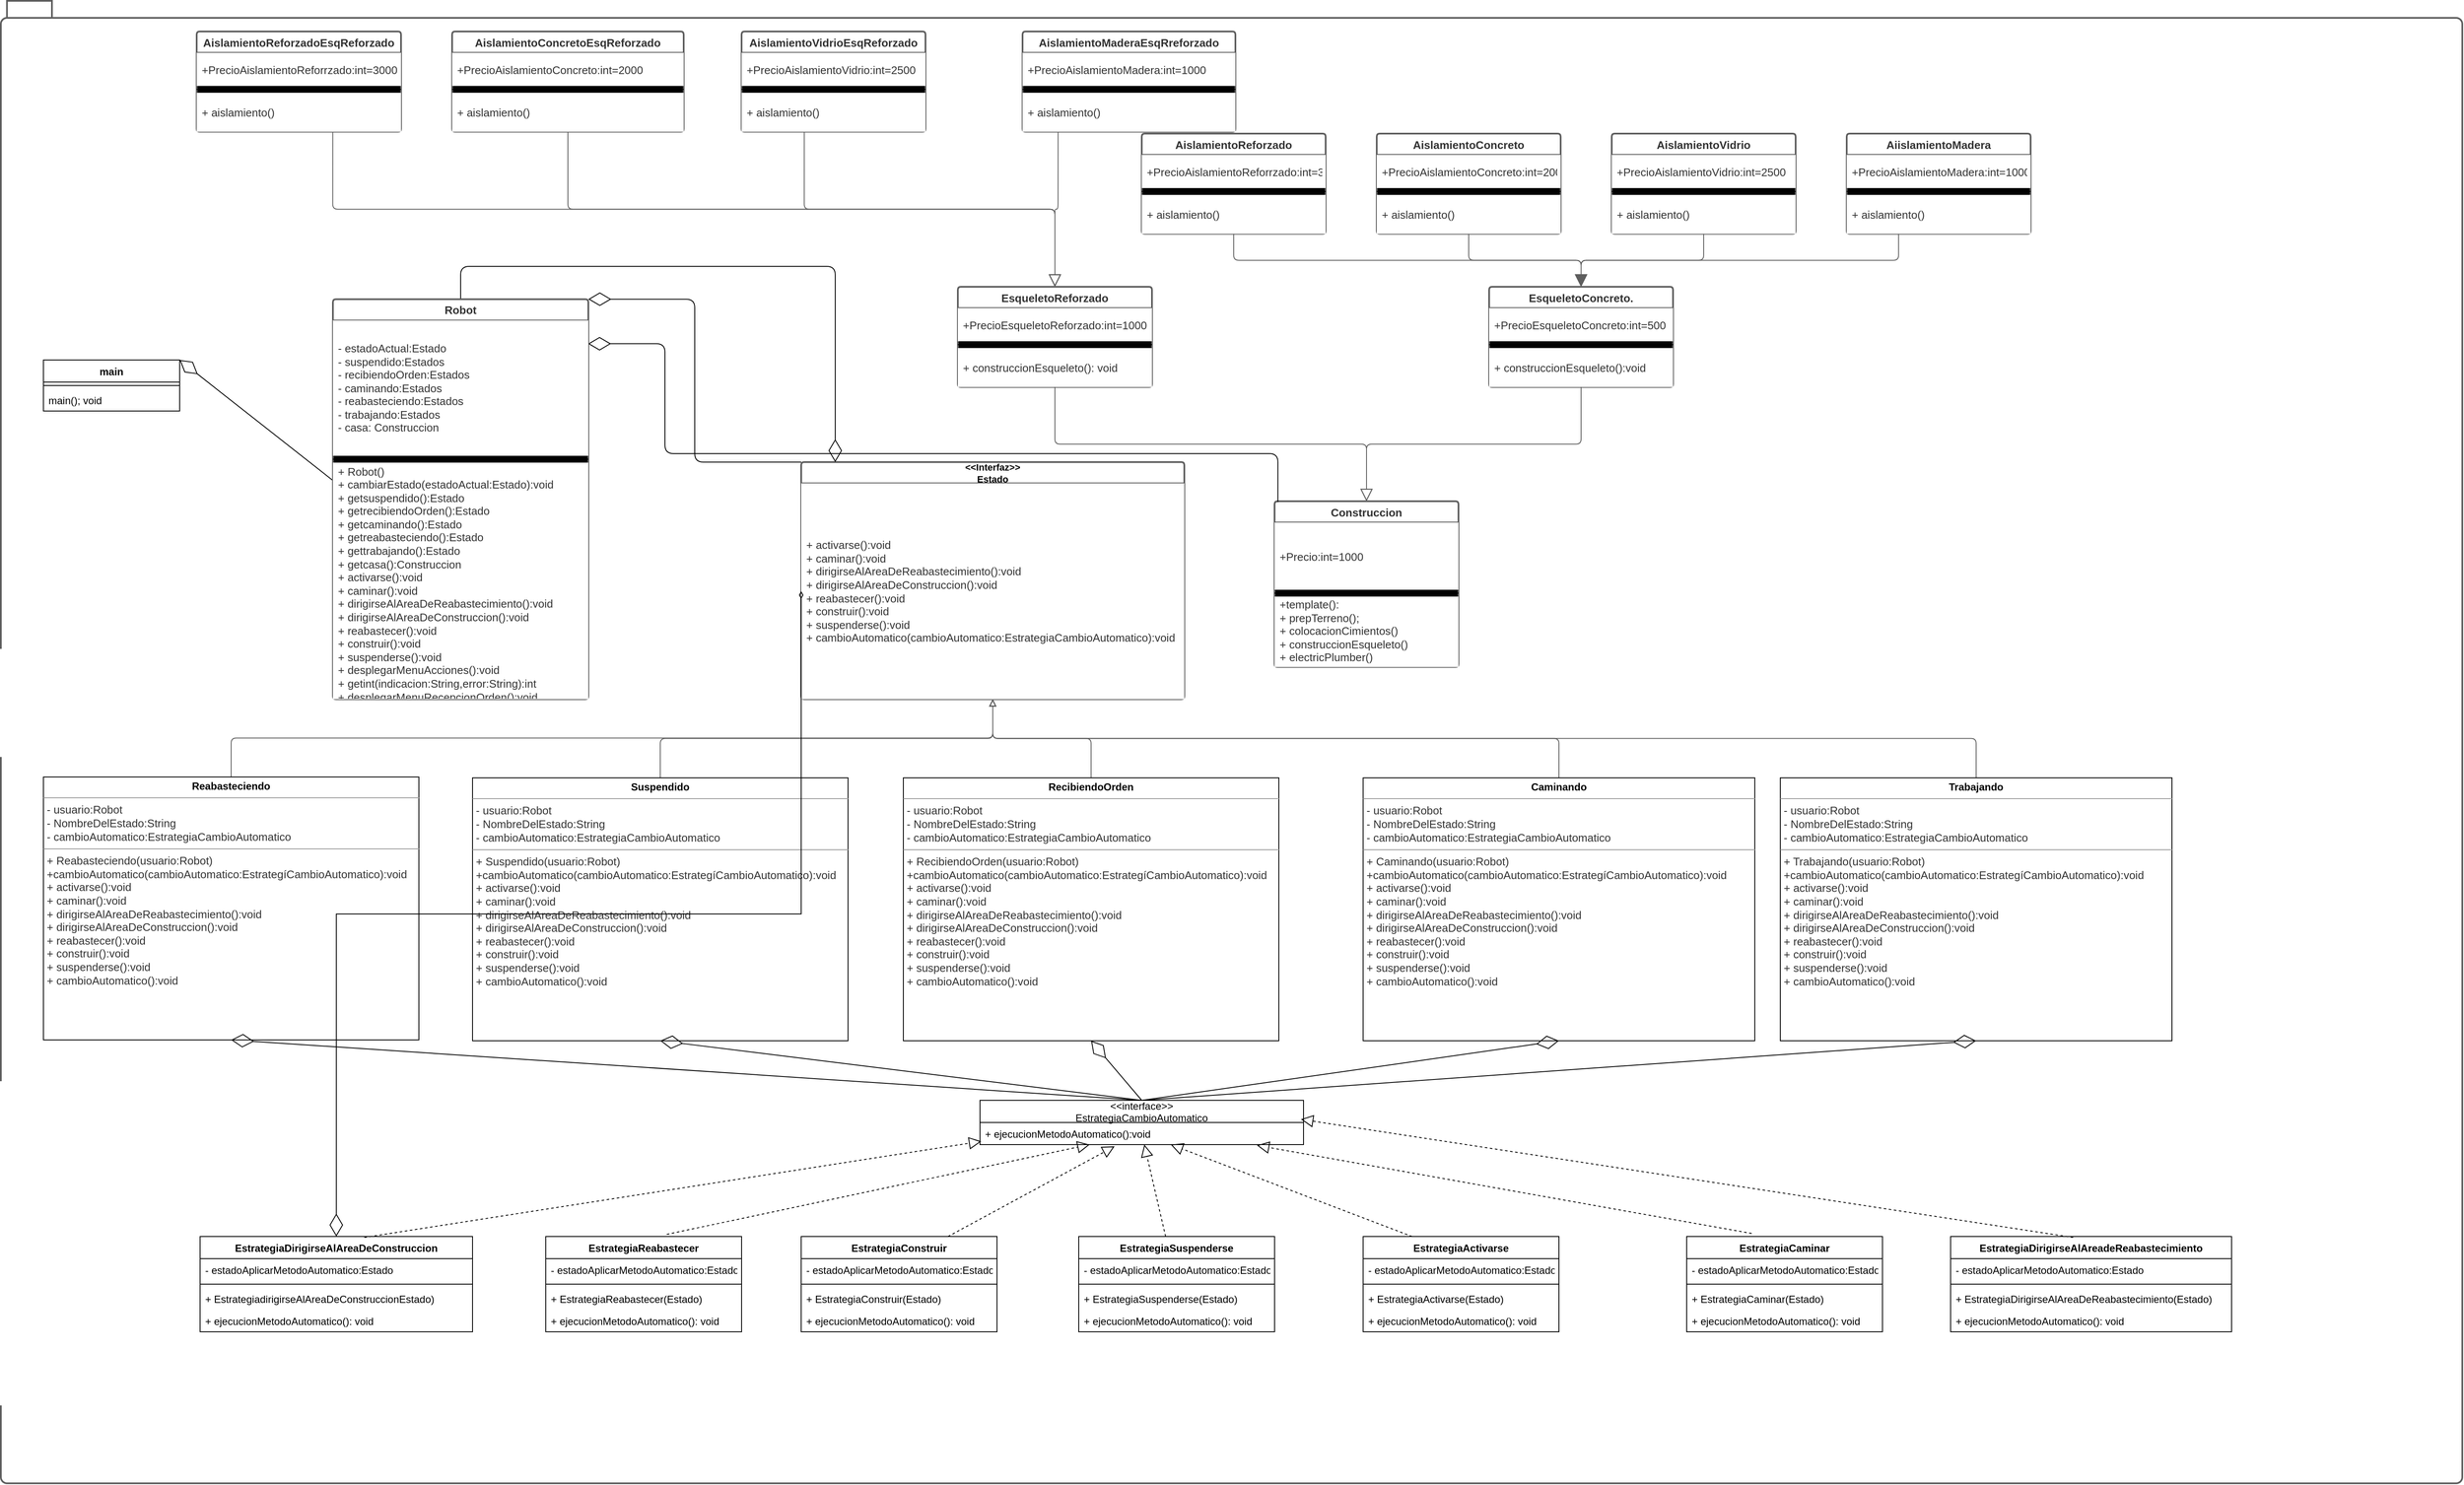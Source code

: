 <mxfile version="13.0.3" type="device"><diagram id="05k5pnpT4-N8WH07giD1" name="Page-1"><mxGraphModel dx="2250" dy="2529" grid="1" gridSize="10" guides="1" tooltips="1" connect="1" arrows="1" fold="1" page="1" pageScale="1" pageWidth="827" pageHeight="1169" math="0" shadow="0"><root><mxCell id="0"/><mxCell id="1" parent="0"/><UserObject label="" lucidchartObjectId="uYEGjodePwQw" id="-1XSPOeFeYUajLbq3IfN-1"><mxCell style="html=1;whiteSpace=wrap;shape=folder;tabPosition=left;fontSize=11;spacing=0;strokeColor=#5e5e5e;strokeOpacity=100;rounded=1;absoluteArcSize=1;arcSize=7.2;fillColor=#FFFFFF;strokeWidth=2;" parent="1" vertex="1"><mxGeometry x="100" y="-372" width="2891" height="1742" as="geometry"/></mxCell></UserObject><UserObject label="" lucidchartObjectId="DOGG1RD15ECd" id="-1XSPOeFeYUajLbq3IfN-6"><mxCell style="html=1;jettySize=18;fontSize=11;strokeColor=#5E5E5E;rounded=1;arcSize=12;edgeStyle=orthogonalEdgeStyle;startArrow=none;;endArrow=block;endFill=0;;entryX=0.5;entryY=1.004;entryPerimeter=1;fillColor=#FFFFFF;" parent="1" source="JcuSDNrAMxoYDXczqNGy-8" target="-1XSPOeFeYUajLbq3IfN-87" edge="1"><mxGeometry width="100" height="100" relative="1" as="geometry"><Array as="points"/><mxPoint x="1098" y="541" as="sourcePoint"/></mxGeometry></mxCell></UserObject><UserObject label="" lucidchartObjectId="VOGGeNuwMS12" id="-1XSPOeFeYUajLbq3IfN-7"><mxCell style="html=1;jettySize=18;fontSize=11;strokeColor=#5E5E5E;rounded=1;arcSize=12;edgeStyle=orthogonalEdgeStyle;startArrow=none;;endArrow=block;endFill=0;;exitX=0.5;exitY=0;entryX=0.5;entryY=1.004;entryPerimeter=1;fillColor=#FFFFFF;exitDx=0;exitDy=0;" parent="1" source="JcuSDNrAMxoYDXczqNGy-10" target="-1XSPOeFeYUajLbq3IfN-87" edge="1"><mxGeometry width="100" height="100" relative="1" as="geometry"><Array as="points"/><mxPoint x="188" y="541" as="sourcePoint"/></mxGeometry></mxCell></UserObject><UserObject label="" lucidchartObjectId="WOGGFWvag1Ef" id="-1XSPOeFeYUajLbq3IfN-8"><mxCell style="html=1;jettySize=18;fontSize=11;strokeColor=#5E5E5E;rounded=1;arcSize=12;edgeStyle=orthogonalEdgeStyle;startArrow=none;;endArrow=block;endFill=0;;exitX=0.5;exitY=0;entryX=0.5;entryY=1.004;entryPerimeter=1;fillColor=#FFFFFF;exitDx=0;exitDy=0;" parent="1" source="JcuSDNrAMxoYDXczqNGy-9" target="-1XSPOeFeYUajLbq3IfN-87" edge="1"><mxGeometry width="100" height="100" relative="1" as="geometry"><Array as="points"/><mxPoint x="1422" y="541" as="sourcePoint"/></mxGeometry></mxCell></UserObject><UserObject label="" lucidchartObjectId="UPGGlUPXJLAO" id="-1XSPOeFeYUajLbq3IfN-9"><mxCell style="html=1;jettySize=18;fontSize=11;strokeColor=#5E5E5E;rounded=1;arcSize=12;edgeStyle=orthogonalEdgeStyle;startArrow=none;;endArrow=block;endFill=0;;exitX=0.5;exitY=0;entryX=0.5;entryY=1.004;entryPerimeter=1;fillColor=#FFFFFF;exitDx=0;exitDy=0;" parent="1" source="JcuSDNrAMxoYDXczqNGy-7" target="-1XSPOeFeYUajLbq3IfN-87" edge="1"><mxGeometry width="100" height="100" relative="1" as="geometry"><Array as="points"/><mxPoint x="2334" y="541" as="sourcePoint"/></mxGeometry></mxCell></UserObject><UserObject label="" lucidchartObjectId="UPGG7BDflleA" id="-1XSPOeFeYUajLbq3IfN-10"><mxCell style="html=1;jettySize=18;fontSize=11;strokeColor=#5E5E5E;rounded=1;arcSize=12;edgeStyle=orthogonalEdgeStyle;startArrow=none;;endArrow=block;endFill=0;;exitX=0.5;exitY=0;entryX=0.5;entryY=1.004;entryPerimeter=1;fillColor=#FFFFFF;exitDx=0;exitDy=0;" parent="1" source="JcuSDNrAMxoYDXczqNGy-6" target="-1XSPOeFeYUajLbq3IfN-87" edge="1"><mxGeometry width="100" height="100" relative="1" as="geometry"><Array as="points"/><mxPoint x="1954" y="541" as="sourcePoint"/></mxGeometry></mxCell></UserObject><mxCell id="-1XSPOeFeYUajLbq3IfN-11" value="Construccion" style="html=1;whiteSpace=wrap;swimlane;childLayout=stackLayout;horizontal=1;startSize=26;horizontalStack=0;resizeParent=1;resizeParentMax=0;resizeLast=0;collapsible=0;marginBottom=0;swimlaneFillColor=FFFFFF;startSize=25;fontSize=13;fontColor=#333333;spacing=0;strokeColor=#5e5e5e;strokeOpacity=100;rounded=1;absoluteArcSize=1;arcSize=7.2;fillColor=#FFFFFF;strokeWidth=2;" parent="1" vertex="1"><mxGeometry x="1596" y="216" width="216" height="194.8" as="geometry"/></mxCell><mxCell id="-1XSPOeFeYUajLbq3IfN-12" value="+Precio:int=1000" style="part=1;html=1;resizeHeight=0;strokeColor=none;fillColor=#FFFFFF;align=left;verticalAlign=middle;spacingLeft=4;spacingRight=4;overflow=hidden;rotatable=0;points=[[0,0.5],[1,0.5]];portConstraint=eastwest;swimlaneFillColor=FFFFFF;strokeOpacity=100;fontSize=13;fontColor=#333333;" parent="-1XSPOeFeYUajLbq3IfN-11" vertex="1"><mxGeometry y="25" width="216" height="79" as="geometry"/></mxCell><mxCell id="-1XSPOeFeYUajLbq3IfN-13" value="" style="line;strokeWidth=1;fillColor=#FFFFFF;align=left;verticalAlign=middle;spacingTop=-1;spacingLeft=3;spacingRight=3;rotatable=0;labelPosition=right;points=[];portConstraint=eastwest;" parent="-1XSPOeFeYUajLbq3IfN-11" vertex="1"><mxGeometry y="104" width="216" height="8" as="geometry"/></mxCell><mxCell id="-1XSPOeFeYUajLbq3IfN-14" value="+template():&#10;+ prepTerreno();&#10;+ colocacionCimientos()&#10;+ construccionEsqueleto()&#10;+ electricPlumber()&#10;+ aislamiento()" style="part=1;html=1;resizeHeight=0;strokeColor=none;fillColor=#FFFFFF;align=left;verticalAlign=middle;spacingLeft=4;spacingRight=4;overflow=hidden;rotatable=0;points=[[0,0.5],[1,0.5]];portConstraint=eastwest;swimlaneFillColor=FFFFFF;strokeOpacity=100;fontSize=13;fontColor=#333333;" parent="-1XSPOeFeYUajLbq3IfN-11" vertex="1"><mxGeometry y="112" width="216" height="82.8" as="geometry"/></mxCell><mxCell id="-1XSPOeFeYUajLbq3IfN-40" value="EsqueletoReforzado" style="html=1;whiteSpace=wrap;swimlane;childLayout=stackLayout;horizontal=1;startSize=26;horizontalStack=0;resizeParent=1;resizeParentMax=0;resizeLast=0;collapsible=0;marginBottom=0;swimlaneFillColor=FFFFFF;startSize=25;fontSize=13;fontColor=#333333;spacing=0;strokeColor=#5e5e5e;strokeOpacity=100;rounded=1;absoluteArcSize=1;arcSize=7.2;fillColor=#FFFFFF;strokeWidth=2;" parent="1" vertex="1"><mxGeometry x="1224" y="-36" width="228" height="117.8" as="geometry"/></mxCell><mxCell id="-1XSPOeFeYUajLbq3IfN-41" value="+PrecioEsqueletoReforzado:int=1000" style="part=1;html=1;resizeHeight=0;strokeColor=none;fillColor=#FFFFFF;align=left;verticalAlign=middle;spacingLeft=4;spacingRight=4;overflow=hidden;rotatable=0;points=[[0,0.5],[1,0.5]];portConstraint=eastwest;swimlaneFillColor=FFFFFF;strokeOpacity=100;fontSize=13;fontColor=#333333;" parent="-1XSPOeFeYUajLbq3IfN-40" vertex="1"><mxGeometry y="25" width="228" height="39" as="geometry"/></mxCell><mxCell id="-1XSPOeFeYUajLbq3IfN-42" value="" style="line;strokeWidth=1;fillColor=#FFFFFF;align=left;verticalAlign=middle;spacingTop=-1;spacingLeft=3;spacingRight=3;rotatable=0;labelPosition=right;points=[];portConstraint=eastwest;" parent="-1XSPOeFeYUajLbq3IfN-40" vertex="1"><mxGeometry y="64" width="228" height="8" as="geometry"/></mxCell><mxCell id="-1XSPOeFeYUajLbq3IfN-43" value="+ construccionEsqueleto(): void" style="part=1;html=1;resizeHeight=0;strokeColor=none;fillColor=#FFFFFF;align=left;verticalAlign=middle;spacingLeft=4;spacingRight=4;overflow=hidden;rotatable=0;points=[[0,0.5],[1,0.5]];portConstraint=eastwest;swimlaneFillColor=FFFFFF;strokeOpacity=100;fontSize=13;fontColor=#333333;" parent="-1XSPOeFeYUajLbq3IfN-40" vertex="1"><mxGeometry y="72" width="228" height="45.8" as="geometry"/></mxCell><mxCell id="-1XSPOeFeYUajLbq3IfN-44" value="EsqueletoConcreto." style="html=1;whiteSpace=wrap;swimlane;childLayout=stackLayout;horizontal=1;startSize=26;horizontalStack=0;resizeParent=1;resizeParentMax=0;resizeLast=0;collapsible=0;marginBottom=0;swimlaneFillColor=FFFFFF;startSize=25;fontSize=13;fontColor=#333333;spacing=0;strokeColor=#5e5e5e;strokeOpacity=100;rounded=1;absoluteArcSize=1;arcSize=7.2;fillColor=#FFFFFF;strokeWidth=2;" parent="1" vertex="1"><mxGeometry x="1848" y="-36" width="216" height="117.8" as="geometry"/></mxCell><mxCell id="-1XSPOeFeYUajLbq3IfN-45" value="+PrecioEsqueletoConcreto:int=500" style="part=1;html=1;resizeHeight=0;strokeColor=none;fillColor=#FFFFFF;align=left;verticalAlign=middle;spacingLeft=4;spacingRight=4;overflow=hidden;rotatable=0;points=[[0,0.5],[1,0.5]];portConstraint=eastwest;swimlaneFillColor=FFFFFF;strokeOpacity=100;fontSize=13;fontColor=#333333;" parent="-1XSPOeFeYUajLbq3IfN-44" vertex="1"><mxGeometry y="25" width="216" height="39" as="geometry"/></mxCell><mxCell id="-1XSPOeFeYUajLbq3IfN-46" value="" style="line;strokeWidth=1;fillColor=#FFFFFF;align=left;verticalAlign=middle;spacingTop=-1;spacingLeft=3;spacingRight=3;rotatable=0;labelPosition=right;points=[];portConstraint=eastwest;" parent="-1XSPOeFeYUajLbq3IfN-44" vertex="1"><mxGeometry y="64" width="216" height="8" as="geometry"/></mxCell><mxCell id="-1XSPOeFeYUajLbq3IfN-47" value="+ construccionEsqueleto():void" style="part=1;html=1;resizeHeight=0;strokeColor=none;fillColor=#FFFFFF;align=left;verticalAlign=middle;spacingLeft=4;spacingRight=4;overflow=hidden;rotatable=0;points=[[0,0.5],[1,0.5]];portConstraint=eastwest;swimlaneFillColor=FFFFFF;strokeOpacity=100;fontSize=13;fontColor=#333333;" parent="-1XSPOeFeYUajLbq3IfN-44" vertex="1"><mxGeometry y="72" width="216" height="45.8" as="geometry"/></mxCell><UserObject label="" lucidchartObjectId="2UhHiFvhF6.6" id="-1XSPOeFeYUajLbq3IfN-61"><mxCell style="html=1;jettySize=18;fontSize=11;strokeColor=#5E5E5E;rounded=1;arcSize=12;edgeStyle=orthogonalEdgeStyle;startArrow=none;;endArrow=block;endFill=0;endSize=12;;exitX=0.669;exitY=1.009;exitPerimeter=1;entryX=0.5;entryY=-0.009;entryPerimeter=1;fillColor=#FFFFFF;" parent="1" source="-1XSPOeFeYUajLbq3IfN-36" target="-1XSPOeFeYUajLbq3IfN-40" edge="1"><mxGeometry width="100" height="100" relative="1" as="geometry"><Array as="points"/></mxGeometry></mxCell></UserObject><UserObject label="" lucidchartObjectId="bVhHB1kfpaV4" id="-1XSPOeFeYUajLbq3IfN-62"><mxCell style="html=1;jettySize=18;fontSize=11;strokeColor=#5E5E5E;rounded=1;arcSize=12;edgeStyle=orthogonalEdgeStyle;startArrow=none;;endArrow=block;endFill=0;endSize=12;;exitX=0.5;exitY=1.009;exitPerimeter=1;entryX=0.5;entryY=-0.009;entryPerimeter=1;fillColor=#FFFFFF;" parent="1" source="-1XSPOeFeYUajLbq3IfN-49" target="-1XSPOeFeYUajLbq3IfN-40" edge="1"><mxGeometry width="100" height="100" relative="1" as="geometry"><Array as="points"/></mxGeometry></mxCell></UserObject><UserObject label="" lucidchartObjectId="vVhH9iKMOzB~" id="-1XSPOeFeYUajLbq3IfN-63"><mxCell style="html=1;jettySize=18;fontSize=11;strokeColor=#5E5E5E;rounded=1;arcSize=12;edgeStyle=orthogonalEdgeStyle;startArrow=none;;endArrow=block;endFill=0;endSize=12;;exitX=0.338;exitY=1.009;exitPerimeter=1;entryX=0.5;entryY=-0.009;entryPerimeter=1;fillColor=#FFFFFF;" parent="1" source="-1XSPOeFeYUajLbq3IfN-53" target="-1XSPOeFeYUajLbq3IfN-40" edge="1"><mxGeometry width="100" height="100" relative="1" as="geometry"><Array as="points"/></mxGeometry></mxCell></UserObject><UserObject label="" lucidchartObjectId="kWhH3wc~hFPO" id="-1XSPOeFeYUajLbq3IfN-64"><mxCell style="html=1;jettySize=18;fontSize=11;strokeColor=#5E5E5E;rounded=1;arcSize=12;edgeStyle=orthogonalEdgeStyle;startArrow=none;;endArrow=block;endFill=0;endSize=12;;exitX=0.161;exitY=1.009;exitPerimeter=1;entryX=0.5;entryY=-0.009;entryPerimeter=1;fillColor=#FFFFFF;" parent="1" source="-1XSPOeFeYUajLbq3IfN-57" target="-1XSPOeFeYUajLbq3IfN-40" edge="1"><mxGeometry width="100" height="100" relative="1" as="geometry"><Array as="points"/></mxGeometry></mxCell></UserObject><mxCell id="-1XSPOeFeYUajLbq3IfN-65" value="AislamientoReforzado" style="html=1;whiteSpace=wrap;swimlane;childLayout=stackLayout;horizontal=1;startSize=26;horizontalStack=0;resizeParent=1;resizeParentMax=0;resizeLast=0;collapsible=0;marginBottom=0;swimlaneFillColor=FFFFFF;startSize=25;fontSize=13;fontColor=#333333;spacing=0;strokeColor=#5e5e5e;strokeOpacity=100;rounded=1;absoluteArcSize=1;arcSize=7.2;fillColor=#FFFFFF;strokeWidth=2;" parent="1" vertex="1"><mxGeometry x="1440" y="-216" width="216" height="117.8" as="geometry"/></mxCell><mxCell id="-1XSPOeFeYUajLbq3IfN-66" value="+PrecioAislamientoReforrzado:int=3000" style="part=1;html=1;resizeHeight=0;strokeColor=none;fillColor=#FFFFFF;align=left;verticalAlign=middle;spacingLeft=4;spacingRight=4;overflow=hidden;rotatable=0;points=[[0,0.5],[1,0.5]];portConstraint=eastwest;swimlaneFillColor=FFFFFF;strokeOpacity=100;fontSize=13;fontColor=#333333;" parent="-1XSPOeFeYUajLbq3IfN-65" vertex="1"><mxGeometry y="25" width="216" height="39" as="geometry"/></mxCell><mxCell id="-1XSPOeFeYUajLbq3IfN-67" value="" style="line;strokeWidth=1;fillColor=#FFFFFF;align=left;verticalAlign=middle;spacingTop=-1;spacingLeft=3;spacingRight=3;rotatable=0;labelPosition=right;points=[];portConstraint=eastwest;" parent="-1XSPOeFeYUajLbq3IfN-65" vertex="1"><mxGeometry y="64" width="216" height="8" as="geometry"/></mxCell><mxCell id="-1XSPOeFeYUajLbq3IfN-68" value="+ aislamiento()" style="part=1;html=1;resizeHeight=0;strokeColor=none;fillColor=#FFFFFF;align=left;verticalAlign=middle;spacingLeft=4;spacingRight=4;overflow=hidden;rotatable=0;points=[[0,0.5],[1,0.5]];portConstraint=eastwest;swimlaneFillColor=FFFFFF;strokeOpacity=100;fontSize=13;fontColor=#333333;" parent="-1XSPOeFeYUajLbq3IfN-65" vertex="1"><mxGeometry y="72" width="216" height="45.8" as="geometry"/></mxCell><mxCell id="-1XSPOeFeYUajLbq3IfN-69" value="AislamientoConcreto" style="html=1;whiteSpace=wrap;swimlane;childLayout=stackLayout;horizontal=1;startSize=26;horizontalStack=0;resizeParent=1;resizeParentMax=0;resizeLast=0;collapsible=0;marginBottom=0;swimlaneFillColor=FFFFFF;startSize=25;fontSize=13;fontColor=#333333;spacing=0;strokeColor=#5e5e5e;strokeOpacity=100;rounded=1;absoluteArcSize=1;arcSize=7.2;fillColor=#FFFFFF;strokeWidth=2;" parent="1" vertex="1"><mxGeometry x="1716" y="-216" width="216" height="117.8" as="geometry"/></mxCell><mxCell id="-1XSPOeFeYUajLbq3IfN-70" value="+PrecioAislamientoConcreto:int=2000" style="part=1;html=1;resizeHeight=0;strokeColor=none;fillColor=#FFFFFF;align=left;verticalAlign=middle;spacingLeft=4;spacingRight=4;overflow=hidden;rotatable=0;points=[[0,0.5],[1,0.5]];portConstraint=eastwest;swimlaneFillColor=FFFFFF;strokeOpacity=100;fontSize=13;fontColor=#333333;" parent="-1XSPOeFeYUajLbq3IfN-69" vertex="1"><mxGeometry y="25" width="216" height="39" as="geometry"/></mxCell><mxCell id="-1XSPOeFeYUajLbq3IfN-71" value="" style="line;strokeWidth=1;fillColor=#FFFFFF;align=left;verticalAlign=middle;spacingTop=-1;spacingLeft=3;spacingRight=3;rotatable=0;labelPosition=right;points=[];portConstraint=eastwest;" parent="-1XSPOeFeYUajLbq3IfN-69" vertex="1"><mxGeometry y="64" width="216" height="8" as="geometry"/></mxCell><mxCell id="-1XSPOeFeYUajLbq3IfN-72" value="+ aislamiento()" style="part=1;html=1;resizeHeight=0;strokeColor=none;fillColor=#FFFFFF;align=left;verticalAlign=middle;spacingLeft=4;spacingRight=4;overflow=hidden;rotatable=0;points=[[0,0.5],[1,0.5]];portConstraint=eastwest;swimlaneFillColor=FFFFFF;strokeOpacity=100;fontSize=13;fontColor=#333333;" parent="-1XSPOeFeYUajLbq3IfN-69" vertex="1"><mxGeometry y="72" width="216" height="45.8" as="geometry"/></mxCell><mxCell id="-1XSPOeFeYUajLbq3IfN-73" value="AislamientoVidrio" style="html=1;whiteSpace=wrap;swimlane;childLayout=stackLayout;horizontal=1;startSize=26;horizontalStack=0;resizeParent=1;resizeParentMax=0;resizeLast=0;collapsible=0;marginBottom=0;swimlaneFillColor=FFFFFF;startSize=25;fontSize=13;fontColor=#333333;spacing=0;strokeColor=#5e5e5e;strokeOpacity=100;rounded=1;absoluteArcSize=1;arcSize=7.2;fillColor=#FFFFFF;strokeWidth=2;" parent="1" vertex="1"><mxGeometry x="1992" y="-216" width="216" height="117.8" as="geometry"/></mxCell><mxCell id="-1XSPOeFeYUajLbq3IfN-74" value="+PrecioAislamientoVidrio:int=2500" style="part=1;html=1;resizeHeight=0;strokeColor=none;fillColor=#FFFFFF;align=left;verticalAlign=middle;spacingLeft=4;spacingRight=4;overflow=hidden;rotatable=0;points=[[0,0.5],[1,0.5]];portConstraint=eastwest;swimlaneFillColor=FFFFFF;strokeOpacity=100;fontSize=13;fontColor=#333333;" parent="-1XSPOeFeYUajLbq3IfN-73" vertex="1"><mxGeometry y="25" width="216" height="39" as="geometry"/></mxCell><mxCell id="-1XSPOeFeYUajLbq3IfN-75" value="" style="line;strokeWidth=1;fillColor=#FFFFFF;align=left;verticalAlign=middle;spacingTop=-1;spacingLeft=3;spacingRight=3;rotatable=0;labelPosition=right;points=[];portConstraint=eastwest;" parent="-1XSPOeFeYUajLbq3IfN-73" vertex="1"><mxGeometry y="64" width="216" height="8" as="geometry"/></mxCell><mxCell id="-1XSPOeFeYUajLbq3IfN-76" value="+ aislamiento()" style="part=1;html=1;resizeHeight=0;strokeColor=none;fillColor=#FFFFFF;align=left;verticalAlign=middle;spacingLeft=4;spacingRight=4;overflow=hidden;rotatable=0;points=[[0,0.5],[1,0.5]];portConstraint=eastwest;swimlaneFillColor=FFFFFF;strokeOpacity=100;fontSize=13;fontColor=#333333;" parent="-1XSPOeFeYUajLbq3IfN-73" vertex="1"><mxGeometry y="72" width="216" height="45.8" as="geometry"/></mxCell><mxCell id="-1XSPOeFeYUajLbq3IfN-77" value="AiislamientoMadera" style="html=1;whiteSpace=wrap;swimlane;childLayout=stackLayout;horizontal=1;startSize=26;horizontalStack=0;resizeParent=1;resizeParentMax=0;resizeLast=0;collapsible=0;marginBottom=0;swimlaneFillColor=FFFFFF;startSize=25;fontSize=13;fontColor=#333333;spacing=0;strokeColor=#5e5e5e;strokeOpacity=100;rounded=1;absoluteArcSize=1;arcSize=7.2;fillColor=#FFFFFF;strokeWidth=2;" parent="1" vertex="1"><mxGeometry x="2268" y="-216" width="216" height="117.8" as="geometry"/></mxCell><mxCell id="-1XSPOeFeYUajLbq3IfN-78" value="+PrecioAislamientoMadera:int=1000" style="part=1;html=1;resizeHeight=0;strokeColor=none;fillColor=#FFFFFF;align=left;verticalAlign=middle;spacingLeft=4;spacingRight=4;overflow=hidden;rotatable=0;points=[[0,0.5],[1,0.5]];portConstraint=eastwest;swimlaneFillColor=FFFFFF;strokeOpacity=100;fontSize=13;fontColor=#333333;" parent="-1XSPOeFeYUajLbq3IfN-77" vertex="1"><mxGeometry y="25" width="216" height="39" as="geometry"/></mxCell><mxCell id="-1XSPOeFeYUajLbq3IfN-79" value="" style="line;strokeWidth=1;fillColor=#FFFFFF;align=left;verticalAlign=middle;spacingTop=-1;spacingLeft=3;spacingRight=3;rotatable=0;labelPosition=right;points=[];portConstraint=eastwest;" parent="-1XSPOeFeYUajLbq3IfN-77" vertex="1"><mxGeometry y="64" width="216" height="8" as="geometry"/></mxCell><mxCell id="-1XSPOeFeYUajLbq3IfN-80" value="+ aislamiento()" style="part=1;html=1;resizeHeight=0;strokeColor=none;fillColor=#FFFFFF;align=left;verticalAlign=middle;spacingLeft=4;spacingRight=4;overflow=hidden;rotatable=0;points=[[0,0.5],[1,0.5]];portConstraint=eastwest;swimlaneFillColor=FFFFFF;strokeOpacity=100;fontSize=13;fontColor=#333333;" parent="-1XSPOeFeYUajLbq3IfN-77" vertex="1"><mxGeometry y="72" width="216" height="45.8" as="geometry"/></mxCell><UserObject label="" lucidchartObjectId="MYhH6F~V0nvW" id="-1XSPOeFeYUajLbq3IfN-81"><mxCell style="html=1;jettySize=18;fontSize=11;strokeColor=#5E5E5E;rounded=1;arcSize=12;edgeStyle=orthogonalEdgeStyle;startArrow=none;;endArrow=block;endFill=0;endSize=12;;exitX=0.5;exitY=1.009;exitPerimeter=1;entryX=0.5;entryY=-0.009;entryPerimeter=1;fillColor=#FFFFFF;" parent="1" source="-1XSPOeFeYUajLbq3IfN-65" target="-1XSPOeFeYUajLbq3IfN-44" edge="1"><mxGeometry width="100" height="100" relative="1" as="geometry"><Array as="points"/></mxGeometry></mxCell></UserObject><UserObject label="" lucidchartObjectId="XYhH4.ZQvyqS" id="-1XSPOeFeYUajLbq3IfN-82"><mxCell style="html=1;jettySize=18;fontSize=11;strokeColor=#5E5E5E;rounded=1;arcSize=12;edgeStyle=orthogonalEdgeStyle;startArrow=none;;endArrow=block;endFill=0;endSize=12;;exitX=0.5;exitY=1.009;exitPerimeter=1;entryX=0.5;entryY=-0.009;entryPerimeter=1;fillColor=#FFFFFF;" parent="1" source="-1XSPOeFeYUajLbq3IfN-69" target="-1XSPOeFeYUajLbq3IfN-44" edge="1"><mxGeometry width="100" height="100" relative="1" as="geometry"><Array as="points"/></mxGeometry></mxCell></UserObject><UserObject label="" lucidchartObjectId="aZhHOmG7g7Wl" id="-1XSPOeFeYUajLbq3IfN-83"><mxCell style="html=1;jettySize=18;fontSize=11;strokeColor=#5E5E5E;rounded=1;arcSize=12;edgeStyle=orthogonalEdgeStyle;startArrow=block;endFill=0;startSize=12;;endArrow=none;;exitX=0.5;exitY=-0.009;exitPerimeter=1;entryX=0.5;entryY=1.009;entryPerimeter=1;fillColor=#FFFFFF;" parent="1" source="-1XSPOeFeYUajLbq3IfN-44" target="-1XSPOeFeYUajLbq3IfN-73" edge="1"><mxGeometry width="100" height="100" relative="1" as="geometry"><Array as="points"/></mxGeometry></mxCell></UserObject><UserObject label="" lucidchartObjectId="SZhH1_P32UMD" id="-1XSPOeFeYUajLbq3IfN-84"><mxCell style="html=1;jettySize=18;fontSize=11;strokeColor=#5E5E5E;rounded=1;arcSize=12;edgeStyle=orthogonalEdgeStyle;startArrow=none;;endArrow=block;endFill=0;endSize=12;;exitX=0.278;exitY=1.009;exitPerimeter=1;entryX=0.5;entryY=-0.009;entryPerimeter=1;fillColor=#FFFFFF;" parent="1" source="-1XSPOeFeYUajLbq3IfN-77" target="-1XSPOeFeYUajLbq3IfN-44" edge="1"><mxGeometry width="100" height="100" relative="1" as="geometry"><Array as="points"/></mxGeometry></mxCell></UserObject><UserObject label="" lucidchartObjectId="O6hHTrHI.-n8" id="-1XSPOeFeYUajLbq3IfN-85"><mxCell style="html=1;jettySize=18;fontSize=11;strokeColor=#5E5E5E;rounded=1;arcSize=12;edgeStyle=orthogonalEdgeStyle;startArrow=none;;endArrow=block;endFill=0;endSize=12;;exitX=0.5;exitY=1.009;exitPerimeter=1;entryX=0.5;entryY=-0.005;entryPerimeter=1;fillColor=#FFFFFF;" parent="1" source="-1XSPOeFeYUajLbq3IfN-40" target="-1XSPOeFeYUajLbq3IfN-11" edge="1"><mxGeometry width="100" height="100" relative="1" as="geometry"><Array as="points"/></mxGeometry></mxCell></UserObject><UserObject label="" lucidchartObjectId="O6hHRWK2cWhi" id="-1XSPOeFeYUajLbq3IfN-86"><mxCell style="html=1;jettySize=18;fontSize=11;strokeColor=#5E5E5E;rounded=1;arcSize=12;edgeStyle=orthogonalEdgeStyle;startArrow=none;;endArrow=block;endFill=0;endSize=12;;exitX=0.5;exitY=1.009;exitPerimeter=1;entryX=0.5;entryY=-0.005;entryPerimeter=1;fillColor=#FFFFFF;" parent="1" source="-1XSPOeFeYUajLbq3IfN-44" target="-1XSPOeFeYUajLbq3IfN-11" edge="1"><mxGeometry width="100" height="100" relative="1" as="geometry"><Array as="points"/></mxGeometry></mxCell></UserObject><mxCell id="-1XSPOeFeYUajLbq3IfN-87" value="&amp;lt;&amp;lt;Interfaz&amp;gt;&amp;gt;&lt;br&gt; Estado" style="html=1;whiteSpace=wrap;swimlane;childLayout=stackLayout;horizontal=1;startSize=26;horizontalStack=0;resizeParent=1;resizeParentMax=0;resizeLast=0;collapsible=0;marginBottom=0;swimlaneFillColor=FFFFFF;startSize=25;fontSize=11;fontStyle=1;spacing=0;strokeColor=#5e5e5e;strokeOpacity=100;rounded=1;absoluteArcSize=1;arcSize=7.2;fillColor=#FFFFFF;strokeWidth=2;" parent="1" vertex="1"><mxGeometry x="1040" y="170" width="450" height="278.6" as="geometry"/></mxCell><mxCell id="-1XSPOeFeYUajLbq3IfN-88" value="+ activarse():void&lt;br&gt;+ caminar():void&lt;br&gt;+ dirigirseAlAreaDeReabastecimiento():void&lt;br&gt;+ dirigirseAlAreaDeConstruccion():void&lt;br&gt;+ reabastecer():void&lt;br&gt;+ construir():void&lt;br&gt;+ suspenderse():void&lt;br&gt;+ cambioAutomatico(cambioAutomatico:EstrategiaCambioAutomatico):void&lt;br&gt;" style="part=1;html=1;resizeHeight=0;strokeColor=none;fillColor=#FFFFFF;align=left;verticalAlign=middle;spacingLeft=4;spacingRight=4;overflow=hidden;rotatable=0;points=[[0,0.5],[1,0.5]];portConstraint=eastwest;swimlaneFillColor=FFFFFF;strokeOpacity=100;fontSize=13;fontColor=#333333;" parent="-1XSPOeFeYUajLbq3IfN-87" vertex="1"><mxGeometry y="25" width="450" height="253.6" as="geometry"/></mxCell><mxCell id="-1XSPOeFeYUajLbq3IfN-36" value="AislamientoReforzadoEsqReforzado" style="html=1;whiteSpace=wrap;swimlane;childLayout=stackLayout;horizontal=1;startSize=26;horizontalStack=0;resizeParent=1;resizeParentMax=0;resizeLast=0;collapsible=0;marginBottom=0;swimlaneFillColor=FFFFFF;startSize=25;fontSize=13;fontColor=#333333;spacing=0;strokeColor=#5e5e5e;strokeOpacity=100;rounded=1;absoluteArcSize=1;arcSize=7.2;fillColor=#FFFFFF;strokeWidth=2;" parent="1" vertex="1"><mxGeometry x="330" y="-336" width="240" height="117.8" as="geometry"/></mxCell><mxCell id="-1XSPOeFeYUajLbq3IfN-37" value="+PrecioAislamientoReforrzado:int=3000" style="part=1;html=1;resizeHeight=0;strokeColor=none;fillColor=#FFFFFF;align=left;verticalAlign=middle;spacingLeft=4;spacingRight=4;overflow=hidden;rotatable=0;points=[[0,0.5],[1,0.5]];portConstraint=eastwest;swimlaneFillColor=FFFFFF;strokeOpacity=100;fontSize=13;fontColor=#333333;" parent="-1XSPOeFeYUajLbq3IfN-36" vertex="1"><mxGeometry y="25" width="240" height="39" as="geometry"/></mxCell><mxCell id="-1XSPOeFeYUajLbq3IfN-38" value="" style="line;strokeWidth=1;fillColor=#FFFFFF;align=left;verticalAlign=middle;spacingTop=-1;spacingLeft=3;spacingRight=3;rotatable=0;labelPosition=right;points=[];portConstraint=eastwest;" parent="-1XSPOeFeYUajLbq3IfN-36" vertex="1"><mxGeometry y="64" width="240" height="8" as="geometry"/></mxCell><mxCell id="-1XSPOeFeYUajLbq3IfN-39" value="+ aislamiento()" style="part=1;html=1;resizeHeight=0;strokeColor=none;fillColor=#FFFFFF;align=left;verticalAlign=middle;spacingLeft=4;spacingRight=4;overflow=hidden;rotatable=0;points=[[0,0.5],[1,0.5]];portConstraint=eastwest;swimlaneFillColor=FFFFFF;strokeOpacity=100;fontSize=13;fontColor=#333333;" parent="-1XSPOeFeYUajLbq3IfN-36" vertex="1"><mxGeometry y="72" width="240" height="45.8" as="geometry"/></mxCell><mxCell id="-1XSPOeFeYUajLbq3IfN-49" value="AislamientoConcretoEsqReforzado" style="html=1;whiteSpace=wrap;swimlane;childLayout=stackLayout;horizontal=1;startSize=26;horizontalStack=0;resizeParent=1;resizeParentMax=0;resizeLast=0;collapsible=0;marginBottom=0;swimlaneFillColor=FFFFFF;startSize=25;fontSize=13;fontColor=#333333;spacing=0;strokeColor=#5e5e5e;strokeOpacity=100;rounded=1;absoluteArcSize=1;arcSize=7.2;fillColor=#FFFFFF;strokeWidth=2;" parent="1" vertex="1"><mxGeometry x="630" y="-336" width="272" height="117.8" as="geometry"/></mxCell><mxCell id="-1XSPOeFeYUajLbq3IfN-50" value="+PrecioAislamientoConcreto:int=2000" style="part=1;html=1;resizeHeight=0;strokeColor=none;fillColor=#FFFFFF;align=left;verticalAlign=middle;spacingLeft=4;spacingRight=4;overflow=hidden;rotatable=0;points=[[0,0.5],[1,0.5]];portConstraint=eastwest;swimlaneFillColor=FFFFFF;strokeOpacity=100;fontSize=13;fontColor=#333333;" parent="-1XSPOeFeYUajLbq3IfN-49" vertex="1"><mxGeometry y="25" width="272" height="39" as="geometry"/></mxCell><mxCell id="-1XSPOeFeYUajLbq3IfN-51" value="" style="line;strokeWidth=1;fillColor=#FFFFFF;align=left;verticalAlign=middle;spacingTop=-1;spacingLeft=3;spacingRight=3;rotatable=0;labelPosition=right;points=[];portConstraint=eastwest;" parent="-1XSPOeFeYUajLbq3IfN-49" vertex="1"><mxGeometry y="64" width="272" height="8" as="geometry"/></mxCell><mxCell id="-1XSPOeFeYUajLbq3IfN-52" value="+ aislamiento()" style="part=1;html=1;resizeHeight=0;strokeColor=none;fillColor=#FFFFFF;align=left;verticalAlign=middle;spacingLeft=4;spacingRight=4;overflow=hidden;rotatable=0;points=[[0,0.5],[1,0.5]];portConstraint=eastwest;swimlaneFillColor=FFFFFF;strokeOpacity=100;fontSize=13;fontColor=#333333;" parent="-1XSPOeFeYUajLbq3IfN-49" vertex="1"><mxGeometry y="72" width="272" height="45.8" as="geometry"/></mxCell><mxCell id="-1XSPOeFeYUajLbq3IfN-53" value="AislamientoVidrioEsqReforzado" style="html=1;whiteSpace=wrap;swimlane;childLayout=stackLayout;horizontal=1;startSize=26;horizontalStack=0;resizeParent=1;resizeParentMax=0;resizeLast=0;collapsible=0;marginBottom=0;swimlaneFillColor=FFFFFF;startSize=25;fontSize=13;fontColor=#333333;spacing=0;strokeColor=#5e5e5e;strokeOpacity=100;rounded=1;absoluteArcSize=1;arcSize=7.2;fillColor=#FFFFFF;strokeWidth=2;" parent="1" vertex="1"><mxGeometry x="970" y="-336" width="216" height="117.8" as="geometry"/></mxCell><mxCell id="-1XSPOeFeYUajLbq3IfN-54" value="+PrecioAislamientoVidrio:int=2500" style="part=1;html=1;resizeHeight=0;strokeColor=none;fillColor=#FFFFFF;align=left;verticalAlign=middle;spacingLeft=4;spacingRight=4;overflow=hidden;rotatable=0;points=[[0,0.5],[1,0.5]];portConstraint=eastwest;swimlaneFillColor=FFFFFF;strokeOpacity=100;fontSize=13;fontColor=#333333;" parent="-1XSPOeFeYUajLbq3IfN-53" vertex="1"><mxGeometry y="25" width="216" height="39" as="geometry"/></mxCell><mxCell id="-1XSPOeFeYUajLbq3IfN-55" value="" style="line;strokeWidth=1;fillColor=#FFFFFF;align=left;verticalAlign=middle;spacingTop=-1;spacingLeft=3;spacingRight=3;rotatable=0;labelPosition=right;points=[];portConstraint=eastwest;" parent="-1XSPOeFeYUajLbq3IfN-53" vertex="1"><mxGeometry y="64" width="216" height="8" as="geometry"/></mxCell><mxCell id="-1XSPOeFeYUajLbq3IfN-56" value="+ aislamiento()" style="part=1;html=1;resizeHeight=0;strokeColor=none;fillColor=#FFFFFF;align=left;verticalAlign=middle;spacingLeft=4;spacingRight=4;overflow=hidden;rotatable=0;points=[[0,0.5],[1,0.5]];portConstraint=eastwest;swimlaneFillColor=FFFFFF;strokeOpacity=100;fontSize=13;fontColor=#333333;" parent="-1XSPOeFeYUajLbq3IfN-53" vertex="1"><mxGeometry y="72" width="216" height="45.8" as="geometry"/></mxCell><mxCell id="-1XSPOeFeYUajLbq3IfN-57" value="AislamientoMaderaEsqRreforzado" style="html=1;whiteSpace=wrap;swimlane;childLayout=stackLayout;horizontal=1;startSize=26;horizontalStack=0;resizeParent=1;resizeParentMax=0;resizeLast=0;collapsible=0;marginBottom=0;swimlaneFillColor=FFFFFF;startSize=25;fontSize=13;fontColor=#333333;spacing=0;strokeColor=#5e5e5e;strokeOpacity=100;rounded=1;absoluteArcSize=1;arcSize=7.2;fillColor=#FFFFFF;strokeWidth=2;" parent="1" vertex="1"><mxGeometry x="1300" y="-336" width="250" height="117.8" as="geometry"/></mxCell><mxCell id="-1XSPOeFeYUajLbq3IfN-58" value="+PrecioAislamientoMadera:int=1000" style="part=1;html=1;resizeHeight=0;strokeColor=none;fillColor=#FFFFFF;align=left;verticalAlign=middle;spacingLeft=4;spacingRight=4;overflow=hidden;rotatable=0;points=[[0,0.5],[1,0.5]];portConstraint=eastwest;swimlaneFillColor=FFFFFF;strokeOpacity=100;fontSize=13;fontColor=#333333;" parent="-1XSPOeFeYUajLbq3IfN-57" vertex="1"><mxGeometry y="25" width="250" height="39" as="geometry"/></mxCell><mxCell id="-1XSPOeFeYUajLbq3IfN-59" value="" style="line;strokeWidth=1;fillColor=#FFFFFF;align=left;verticalAlign=middle;spacingTop=-1;spacingLeft=3;spacingRight=3;rotatable=0;labelPosition=right;points=[];portConstraint=eastwest;" parent="-1XSPOeFeYUajLbq3IfN-57" vertex="1"><mxGeometry y="64" width="250" height="8" as="geometry"/></mxCell><mxCell id="-1XSPOeFeYUajLbq3IfN-60" value="+ aislamiento()" style="part=1;html=1;resizeHeight=0;strokeColor=none;fillColor=#FFFFFF;align=left;verticalAlign=middle;spacingLeft=4;spacingRight=4;overflow=hidden;rotatable=0;points=[[0,0.5],[1,0.5]];portConstraint=eastwest;swimlaneFillColor=FFFFFF;strokeOpacity=100;fontSize=13;fontColor=#333333;" parent="-1XSPOeFeYUajLbq3IfN-57" vertex="1"><mxGeometry y="72" width="250" height="45.8" as="geometry"/></mxCell><mxCell id="JcuSDNrAMxoYDXczqNGy-2" value="" style="endArrow=diamondThin;endFill=0;endSize=24;html=1;exitX=0;exitY=0;exitDx=0;exitDy=0;edgeStyle=elbowEdgeStyle;entryX=1;entryY=0;entryDx=0;entryDy=0;" parent="1" source="-1XSPOeFeYUajLbq3IfN-87" target="-1XSPOeFeYUajLbq3IfN-2" edge="1"><mxGeometry width="160" relative="1" as="geometry"><mxPoint x="870" y="312.69" as="sourcePoint"/><mxPoint x="840" y="-30" as="targetPoint"/></mxGeometry></mxCell><mxCell id="JcuSDNrAMxoYDXczqNGy-4" value="" style="endArrow=diamondThin;endFill=0;endSize=24;html=1;exitX=0.5;exitY=0;exitDx=0;exitDy=0;edgeStyle=elbowEdgeStyle;elbow=vertical;" parent="1" source="-1XSPOeFeYUajLbq3IfN-2" edge="1"><mxGeometry width="160" relative="1" as="geometry"><mxPoint x="1050" y="329.52" as="sourcePoint"/><mxPoint x="1080" y="170" as="targetPoint"/><Array as="points"><mxPoint x="1080" y="-60"/><mxPoint x="980" y="-80"/></Array></mxGeometry></mxCell><mxCell id="JcuSDNrAMxoYDXczqNGy-6" value="&lt;p style=&quot;margin: 0px ; margin-top: 4px ; text-align: center&quot;&gt;&lt;b&gt;Caminando&lt;/b&gt;&lt;/p&gt;&lt;hr size=&quot;1&quot;&gt;&lt;p style=&quot;margin: 0px ; margin-left: 4px&quot;&gt;&lt;span style=&quot;color: rgb(51 , 51 , 51) ; font-size: 13px&quot;&gt;- usuario:Robot&lt;/span&gt;&lt;br style=&quot;color: rgb(51 , 51 , 51) ; font-size: 13px&quot;&gt;&lt;span style=&quot;color: rgb(51 , 51 , 51) ; font-size: 13px&quot;&gt;- NombreDelEstado:String&lt;/span&gt;&lt;br style=&quot;color: rgb(51 , 51 , 51) ; font-size: 13px&quot;&gt;&lt;span style=&quot;color: rgb(51 , 51 , 51) ; font-size: 13px&quot;&gt;- cambioAutomatico:EstrategiaCambioAutomatico&lt;/span&gt;&lt;br&gt;&lt;/p&gt;&lt;hr size=&quot;1&quot;&gt;&lt;p style=&quot;margin: 0px ; margin-left: 4px&quot;&gt;&lt;span style=&quot;color: rgb(51 , 51 , 51) ; font-size: 13px&quot;&gt;+ Caminando(usuario:Robot)&lt;/span&gt;&lt;br style=&quot;color: rgb(51 , 51 , 51) ; font-size: 13px&quot;&gt;&lt;span style=&quot;color: rgb(51 , 51 , 51) ; font-size: 13px&quot;&gt;+cambioAutomatico(cambioAutomatico:EstrategíCambioAutomatico):void&lt;/span&gt;&lt;br style=&quot;color: rgb(51 , 51 , 51) ; font-size: 13px&quot;&gt;&lt;span style=&quot;color: rgb(51 , 51 , 51) ; font-size: 13px&quot;&gt;+ activarse():void&lt;/span&gt;&lt;br style=&quot;color: rgb(51 , 51 , 51) ; font-size: 13px&quot;&gt;&lt;span style=&quot;color: rgb(51 , 51 , 51) ; font-size: 13px&quot;&gt;+ caminar():void&lt;/span&gt;&lt;br style=&quot;color: rgb(51 , 51 , 51) ; font-size: 13px&quot;&gt;&lt;span style=&quot;color: rgb(51 , 51 , 51) ; font-size: 13px&quot;&gt;+ dirigirseAlAreaDeReabastecimiento():void&lt;/span&gt;&lt;br style=&quot;color: rgb(51 , 51 , 51) ; font-size: 13px&quot;&gt;&lt;span style=&quot;color: rgb(51 , 51 , 51) ; font-size: 13px&quot;&gt;+ dirigirseAlAreaDeConstruccion():void&lt;/span&gt;&lt;br style=&quot;color: rgb(51 , 51 , 51) ; font-size: 13px&quot;&gt;&lt;span style=&quot;color: rgb(51 , 51 , 51) ; font-size: 13px&quot;&gt;+ reabastecer():void&lt;/span&gt;&lt;br style=&quot;color: rgb(51 , 51 , 51) ; font-size: 13px&quot;&gt;&lt;span style=&quot;color: rgb(51 , 51 , 51) ; font-size: 13px&quot;&gt;+ construir():void&lt;/span&gt;&lt;br style=&quot;color: rgb(51 , 51 , 51) ; font-size: 13px&quot;&gt;&lt;span style=&quot;color: rgb(51 , 51 , 51) ; font-size: 13px&quot;&gt;+ suspenderse():void&lt;/span&gt;&lt;br&gt;&lt;/p&gt;&lt;p style=&quot;margin: 0px ; margin-left: 4px&quot;&gt;&lt;span style=&quot;color: rgb(51 , 51 , 51) ; font-size: 13px&quot;&gt;+ cambioAutomatico():void&lt;/span&gt;&lt;/p&gt;" style="verticalAlign=top;align=left;overflow=fill;fontSize=12;fontFamily=Helvetica;html=1;" parent="1" vertex="1"><mxGeometry x="1700" y="541" width="460" height="309" as="geometry"/></mxCell><mxCell id="JcuSDNrAMxoYDXczqNGy-7" value="&lt;p style=&quot;margin: 0px ; margin-top: 4px ; text-align: center&quot;&gt;&lt;b&gt;Trabajando&lt;/b&gt;&lt;/p&gt;&lt;hr size=&quot;1&quot;&gt;&lt;p style=&quot;margin: 0px ; margin-left: 4px&quot;&gt;&lt;span style=&quot;color: rgb(51 , 51 , 51) ; font-size: 13px&quot;&gt;- usuario:Robot&lt;/span&gt;&lt;br style=&quot;color: rgb(51 , 51 , 51) ; font-size: 13px&quot;&gt;&lt;span style=&quot;color: rgb(51 , 51 , 51) ; font-size: 13px&quot;&gt;- NombreDelEstado:String&lt;/span&gt;&lt;br style=&quot;color: rgb(51 , 51 , 51) ; font-size: 13px&quot;&gt;&lt;span style=&quot;color: rgb(51 , 51 , 51) ; font-size: 13px&quot;&gt;- cambioAutomatico:EstrategiaCambioAutomatico&lt;/span&gt;&lt;br&gt;&lt;/p&gt;&lt;hr size=&quot;1&quot;&gt;&lt;p style=&quot;margin: 0px ; margin-left: 4px&quot;&gt;&lt;span style=&quot;color: rgb(51 , 51 , 51) ; font-size: 13px&quot;&gt;+ Trabajando(usuario:Robot)&lt;/span&gt;&lt;br style=&quot;color: rgb(51 , 51 , 51) ; font-size: 13px&quot;&gt;&lt;span style=&quot;color: rgb(51 , 51 , 51) ; font-size: 13px&quot;&gt;+cambioAutomatico(cambioAutomatico:EstrategíCambioAutomatico):void&lt;/span&gt;&lt;br style=&quot;color: rgb(51 , 51 , 51) ; font-size: 13px&quot;&gt;&lt;span style=&quot;color: rgb(51 , 51 , 51) ; font-size: 13px&quot;&gt;+ activarse():void&lt;/span&gt;&lt;br style=&quot;color: rgb(51 , 51 , 51) ; font-size: 13px&quot;&gt;&lt;span style=&quot;color: rgb(51 , 51 , 51) ; font-size: 13px&quot;&gt;+ caminar():void&lt;/span&gt;&lt;br style=&quot;color: rgb(51 , 51 , 51) ; font-size: 13px&quot;&gt;&lt;span style=&quot;color: rgb(51 , 51 , 51) ; font-size: 13px&quot;&gt;+ dirigirseAlAreaDeReabastecimiento():void&lt;/span&gt;&lt;br style=&quot;color: rgb(51 , 51 , 51) ; font-size: 13px&quot;&gt;&lt;span style=&quot;color: rgb(51 , 51 , 51) ; font-size: 13px&quot;&gt;+ dirigirseAlAreaDeConstruccion():void&lt;/span&gt;&lt;br style=&quot;color: rgb(51 , 51 , 51) ; font-size: 13px&quot;&gt;&lt;span style=&quot;color: rgb(51 , 51 , 51) ; font-size: 13px&quot;&gt;+ reabastecer():void&lt;/span&gt;&lt;br style=&quot;color: rgb(51 , 51 , 51) ; font-size: 13px&quot;&gt;&lt;span style=&quot;color: rgb(51 , 51 , 51) ; font-size: 13px&quot;&gt;+ construir():void&lt;/span&gt;&lt;br style=&quot;color: rgb(51 , 51 , 51) ; font-size: 13px&quot;&gt;&lt;span style=&quot;color: rgb(51 , 51 , 51) ; font-size: 13px&quot;&gt;+ suspenderse():void&lt;/span&gt;&lt;br&gt;&lt;/p&gt;&lt;p style=&quot;margin: 0px ; margin-left: 4px&quot;&gt;&lt;span style=&quot;color: rgb(51 , 51 , 51) ; font-size: 13px&quot;&gt;+ cambioAutomatico():void&lt;/span&gt;&lt;/p&gt;" style="verticalAlign=top;align=left;overflow=fill;fontSize=12;fontFamily=Helvetica;html=1;" parent="1" vertex="1"><mxGeometry x="2190" y="541" width="460" height="309" as="geometry"/></mxCell><mxCell id="JcuSDNrAMxoYDXczqNGy-8" value="&lt;p style=&quot;margin: 0px ; margin-top: 4px ; text-align: center&quot;&gt;&lt;b&gt;Suspendido&lt;/b&gt;&lt;/p&gt;&lt;hr size=&quot;1&quot;&gt;&lt;p style=&quot;margin: 0px ; margin-left: 4px&quot;&gt;&lt;span style=&quot;color: rgb(51 , 51 , 51) ; font-size: 13px&quot;&gt;- usuario:Robot&lt;/span&gt;&lt;br style=&quot;color: rgb(51 , 51 , 51) ; font-size: 13px&quot;&gt;&lt;span style=&quot;color: rgb(51 , 51 , 51) ; font-size: 13px&quot;&gt;- NombreDelEstado:String&lt;/span&gt;&lt;br style=&quot;color: rgb(51 , 51 , 51) ; font-size: 13px&quot;&gt;&lt;span style=&quot;color: rgb(51 , 51 , 51) ; font-size: 13px&quot;&gt;- cambioAutomatico:EstrategiaCambioAutomatico&lt;/span&gt;&lt;br&gt;&lt;/p&gt;&lt;hr size=&quot;1&quot;&gt;&lt;p style=&quot;margin: 0px ; margin-left: 4px&quot;&gt;&lt;span style=&quot;color: rgb(51 , 51 , 51) ; font-size: 13px&quot;&gt;+ Suspendido(usuario:Robot)&lt;/span&gt;&lt;br style=&quot;color: rgb(51 , 51 , 51) ; font-size: 13px&quot;&gt;&lt;span style=&quot;color: rgb(51 , 51 , 51) ; font-size: 13px&quot;&gt;+cambioAutomatico(cambioAutomatico:EstrategíCambioAutomatico):void&lt;/span&gt;&lt;br style=&quot;color: rgb(51 , 51 , 51) ; font-size: 13px&quot;&gt;&lt;span style=&quot;color: rgb(51 , 51 , 51) ; font-size: 13px&quot;&gt;+ activarse():void&lt;/span&gt;&lt;br style=&quot;color: rgb(51 , 51 , 51) ; font-size: 13px&quot;&gt;&lt;span style=&quot;color: rgb(51 , 51 , 51) ; font-size: 13px&quot;&gt;+ caminar():void&lt;/span&gt;&lt;br style=&quot;color: rgb(51 , 51 , 51) ; font-size: 13px&quot;&gt;&lt;span style=&quot;color: rgb(51 , 51 , 51) ; font-size: 13px&quot;&gt;+ dirigirseAlAreaDeReabastecimiento():void&lt;/span&gt;&lt;br style=&quot;color: rgb(51 , 51 , 51) ; font-size: 13px&quot;&gt;&lt;span style=&quot;color: rgb(51 , 51 , 51) ; font-size: 13px&quot;&gt;+ dirigirseAlAreaDeConstruccion():void&lt;/span&gt;&lt;br style=&quot;color: rgb(51 , 51 , 51) ; font-size: 13px&quot;&gt;&lt;span style=&quot;color: rgb(51 , 51 , 51) ; font-size: 13px&quot;&gt;+ reabastecer():void&lt;/span&gt;&lt;br style=&quot;color: rgb(51 , 51 , 51) ; font-size: 13px&quot;&gt;&lt;span style=&quot;color: rgb(51 , 51 , 51) ; font-size: 13px&quot;&gt;+ construir():void&lt;/span&gt;&lt;br style=&quot;color: rgb(51 , 51 , 51) ; font-size: 13px&quot;&gt;&lt;span style=&quot;color: rgb(51 , 51 , 51) ; font-size: 13px&quot;&gt;+ suspenderse():void&lt;/span&gt;&lt;br&gt;&lt;/p&gt;&lt;p style=&quot;margin: 0px ; margin-left: 4px&quot;&gt;&lt;span style=&quot;color: rgb(51 , 51 , 51) ; font-size: 13px&quot;&gt;+ cambioAutomatico():void&lt;/span&gt;&lt;/p&gt;" style="verticalAlign=top;align=left;overflow=fill;fontSize=12;fontFamily=Helvetica;html=1;" parent="1" vertex="1"><mxGeometry x="654" y="541" width="441" height="309" as="geometry"/></mxCell><mxCell id="JcuSDNrAMxoYDXczqNGy-9" value="&lt;p style=&quot;margin: 0px ; margin-top: 4px ; text-align: center&quot;&gt;&lt;b&gt;RecibiendoOrden&lt;/b&gt;&lt;/p&gt;&lt;hr size=&quot;1&quot;&gt;&lt;p style=&quot;margin: 0px ; margin-left: 4px&quot;&gt;&lt;span style=&quot;color: rgb(51 , 51 , 51) ; font-size: 13px&quot;&gt;- usuario:Robot&lt;/span&gt;&lt;br style=&quot;color: rgb(51 , 51 , 51) ; font-size: 13px&quot;&gt;&lt;span style=&quot;color: rgb(51 , 51 , 51) ; font-size: 13px&quot;&gt;- NombreDelEstado:String&lt;/span&gt;&lt;br style=&quot;color: rgb(51 , 51 , 51) ; font-size: 13px&quot;&gt;&lt;span style=&quot;color: rgb(51 , 51 , 51) ; font-size: 13px&quot;&gt;- cambioAutomatico:EstrategiaCambioAutomatico&lt;/span&gt;&lt;br&gt;&lt;/p&gt;&lt;hr size=&quot;1&quot;&gt;&lt;p style=&quot;margin: 0px ; margin-left: 4px&quot;&gt;&lt;span style=&quot;color: rgb(51 , 51 , 51) ; font-size: 13px&quot;&gt;+ RecibiendoOrden(usuario:Robot)&lt;/span&gt;&lt;br style=&quot;color: rgb(51 , 51 , 51) ; font-size: 13px&quot;&gt;&lt;span style=&quot;color: rgb(51 , 51 , 51) ; font-size: 13px&quot;&gt;+cambioAutomatico(cambioAutomatico:EstrategíCambioAutomatico):void&lt;/span&gt;&lt;br style=&quot;color: rgb(51 , 51 , 51) ; font-size: 13px&quot;&gt;&lt;span style=&quot;color: rgb(51 , 51 , 51) ; font-size: 13px&quot;&gt;+ activarse():void&lt;/span&gt;&lt;br style=&quot;color: rgb(51 , 51 , 51) ; font-size: 13px&quot;&gt;&lt;span style=&quot;color: rgb(51 , 51 , 51) ; font-size: 13px&quot;&gt;+ caminar():void&lt;/span&gt;&lt;br style=&quot;color: rgb(51 , 51 , 51) ; font-size: 13px&quot;&gt;&lt;span style=&quot;color: rgb(51 , 51 , 51) ; font-size: 13px&quot;&gt;+ dirigirseAlAreaDeReabastecimiento():void&lt;/span&gt;&lt;br style=&quot;color: rgb(51 , 51 , 51) ; font-size: 13px&quot;&gt;&lt;span style=&quot;color: rgb(51 , 51 , 51) ; font-size: 13px&quot;&gt;+ dirigirseAlAreaDeConstruccion():void&lt;/span&gt;&lt;br style=&quot;color: rgb(51 , 51 , 51) ; font-size: 13px&quot;&gt;&lt;span style=&quot;color: rgb(51 , 51 , 51) ; font-size: 13px&quot;&gt;+ reabastecer():void&lt;/span&gt;&lt;br style=&quot;color: rgb(51 , 51 , 51) ; font-size: 13px&quot;&gt;&lt;span style=&quot;color: rgb(51 , 51 , 51) ; font-size: 13px&quot;&gt;+ construir():void&lt;/span&gt;&lt;br style=&quot;color: rgb(51 , 51 , 51) ; font-size: 13px&quot;&gt;&lt;span style=&quot;color: rgb(51 , 51 , 51) ; font-size: 13px&quot;&gt;+ suspenderse():void&lt;/span&gt;&lt;br&gt;&lt;/p&gt;&lt;p style=&quot;margin: 0px ; margin-left: 4px&quot;&gt;&lt;span style=&quot;color: rgb(51 , 51 , 51) ; font-size: 13px&quot;&gt;+ cambioAutomatico():void&lt;/span&gt;&lt;/p&gt;" style="verticalAlign=top;align=left;overflow=fill;fontSize=12;fontFamily=Helvetica;html=1;" parent="1" vertex="1"><mxGeometry x="1160" y="541" width="441" height="309" as="geometry"/></mxCell><mxCell id="JcuSDNrAMxoYDXczqNGy-10" value="&lt;p style=&quot;margin: 0px ; margin-top: 4px ; text-align: center&quot;&gt;&lt;b&gt;Reabasteciendo&lt;/b&gt;&lt;/p&gt;&lt;hr size=&quot;1&quot;&gt;&lt;p style=&quot;margin: 0px ; margin-left: 4px&quot;&gt;&lt;span style=&quot;color: rgb(51 , 51 , 51) ; font-size: 13px&quot;&gt;- usuario:Robot&lt;/span&gt;&lt;br style=&quot;color: rgb(51 , 51 , 51) ; font-size: 13px&quot;&gt;&lt;span style=&quot;color: rgb(51 , 51 , 51) ; font-size: 13px&quot;&gt;- NombreDelEstado:String&lt;/span&gt;&lt;br style=&quot;color: rgb(51 , 51 , 51) ; font-size: 13px&quot;&gt;&lt;span style=&quot;color: rgb(51 , 51 , 51) ; font-size: 13px&quot;&gt;- cambioAutomatico:EstrategiaCambioAutomatico&lt;/span&gt;&lt;br&gt;&lt;/p&gt;&lt;hr size=&quot;1&quot;&gt;&lt;p style=&quot;margin: 0px ; margin-left: 4px&quot;&gt;&lt;span style=&quot;color: rgb(51 , 51 , 51) ; font-size: 13px&quot;&gt;+ Reabasteciendo(usuario:Robot)&lt;/span&gt;&lt;br style=&quot;color: rgb(51 , 51 , 51) ; font-size: 13px&quot;&gt;&lt;span style=&quot;color: rgb(51 , 51 , 51) ; font-size: 13px&quot;&gt;+cambioAutomatico(cambioAutomatico:EstrategíCambioAutomatico):void&lt;/span&gt;&lt;br style=&quot;color: rgb(51 , 51 , 51) ; font-size: 13px&quot;&gt;&lt;span style=&quot;color: rgb(51 , 51 , 51) ; font-size: 13px&quot;&gt;+ activarse():void&lt;/span&gt;&lt;br style=&quot;color: rgb(51 , 51 , 51) ; font-size: 13px&quot;&gt;&lt;span style=&quot;color: rgb(51 , 51 , 51) ; font-size: 13px&quot;&gt;+ caminar():void&lt;/span&gt;&lt;br style=&quot;color: rgb(51 , 51 , 51) ; font-size: 13px&quot;&gt;&lt;span style=&quot;color: rgb(51 , 51 , 51) ; font-size: 13px&quot;&gt;+ dirigirseAlAreaDeReabastecimiento():void&lt;/span&gt;&lt;br style=&quot;color: rgb(51 , 51 , 51) ; font-size: 13px&quot;&gt;&lt;span style=&quot;color: rgb(51 , 51 , 51) ; font-size: 13px&quot;&gt;+ dirigirseAlAreaDeConstruccion():void&lt;/span&gt;&lt;br style=&quot;color: rgb(51 , 51 , 51) ; font-size: 13px&quot;&gt;&lt;span style=&quot;color: rgb(51 , 51 , 51) ; font-size: 13px&quot;&gt;+ reabastecer():void&lt;/span&gt;&lt;br style=&quot;color: rgb(51 , 51 , 51) ; font-size: 13px&quot;&gt;&lt;span style=&quot;color: rgb(51 , 51 , 51) ; font-size: 13px&quot;&gt;+ construir():void&lt;/span&gt;&lt;br style=&quot;color: rgb(51 , 51 , 51) ; font-size: 13px&quot;&gt;&lt;span style=&quot;color: rgb(51 , 51 , 51) ; font-size: 13px&quot;&gt;+ suspenderse():void&lt;/span&gt;&lt;br&gt;&lt;/p&gt;&lt;p style=&quot;margin: 0px ; margin-left: 4px&quot;&gt;&lt;span style=&quot;color: rgb(51 , 51 , 51) ; font-size: 13px&quot;&gt;+ cambioAutomatico():void&lt;/span&gt;&lt;/p&gt;" style="verticalAlign=top;align=left;overflow=fill;fontSize=12;fontFamily=Helvetica;html=1;" parent="1" vertex="1"><mxGeometry x="150" y="540" width="441" height="309" as="geometry"/></mxCell><mxCell id="JcuSDNrAMxoYDXczqNGy-12" value="&lt;&lt;interface&gt;&gt;&#10;EstrategiaCambioAutomatico" style="swimlane;fontStyle=0;childLayout=stackLayout;horizontal=1;startSize=26;fillColor=none;horizontalStack=0;resizeParent=1;resizeParentMax=0;resizeLast=0;collapsible=1;marginBottom=0;" parent="1" vertex="1"><mxGeometry x="1250" y="920" width="380" height="52" as="geometry"/></mxCell><mxCell id="JcuSDNrAMxoYDXczqNGy-13" value="+ ejecucionMetodoAutomatico():void " style="text;strokeColor=none;fillColor=none;align=left;verticalAlign=top;spacingLeft=4;spacingRight=4;overflow=hidden;rotatable=0;points=[[0,0.5],[1,0.5]];portConstraint=eastwest;" parent="JcuSDNrAMxoYDXczqNGy-12" vertex="1"><mxGeometry y="26" width="380" height="26" as="geometry"/></mxCell><mxCell id="JcuSDNrAMxoYDXczqNGy-17" value="EstrategiaActivarse" style="swimlane;fontStyle=1;align=center;verticalAlign=top;childLayout=stackLayout;horizontal=1;startSize=26;horizontalStack=0;resizeParent=1;resizeParentMax=0;resizeLast=0;collapsible=1;marginBottom=0;" parent="1" vertex="1"><mxGeometry x="1700" y="1080" width="230" height="112" as="geometry"/></mxCell><mxCell id="JcuSDNrAMxoYDXczqNGy-18" value="- estadoAplicarMetodoAutomatico:Estado" style="text;strokeColor=none;fillColor=none;align=left;verticalAlign=top;spacingLeft=4;spacingRight=4;overflow=hidden;rotatable=0;points=[[0,0.5],[1,0.5]];portConstraint=eastwest;" parent="JcuSDNrAMxoYDXczqNGy-17" vertex="1"><mxGeometry y="26" width="230" height="26" as="geometry"/></mxCell><mxCell id="JcuSDNrAMxoYDXczqNGy-19" value="" style="line;strokeWidth=1;fillColor=none;align=left;verticalAlign=middle;spacingTop=-1;spacingLeft=3;spacingRight=3;rotatable=0;labelPosition=right;points=[];portConstraint=eastwest;" parent="JcuSDNrAMxoYDXczqNGy-17" vertex="1"><mxGeometry y="52" width="230" height="8" as="geometry"/></mxCell><mxCell id="JcuSDNrAMxoYDXczqNGy-20" value="+ EstrategiaActivarse(Estado)" style="text;strokeColor=none;fillColor=none;align=left;verticalAlign=top;spacingLeft=4;spacingRight=4;overflow=hidden;rotatable=0;points=[[0,0.5],[1,0.5]];portConstraint=eastwest;" parent="JcuSDNrAMxoYDXczqNGy-17" vertex="1"><mxGeometry y="60" width="230" height="26" as="geometry"/></mxCell><mxCell id="JcuSDNrAMxoYDXczqNGy-33" value="+ ejecucionMetodoAutomatico(): void" style="text;strokeColor=none;fillColor=none;align=left;verticalAlign=top;spacingLeft=4;spacingRight=4;overflow=hidden;rotatable=0;points=[[0,0.5],[1,0.5]];portConstraint=eastwest;" parent="JcuSDNrAMxoYDXczqNGy-17" vertex="1"><mxGeometry y="86" width="230" height="26" as="geometry"/></mxCell><mxCell id="JcuSDNrAMxoYDXczqNGy-35" value="EstrategiaConstruir" style="swimlane;fontStyle=1;align=center;verticalAlign=top;childLayout=stackLayout;horizontal=1;startSize=26;horizontalStack=0;resizeParent=1;resizeParentMax=0;resizeLast=0;collapsible=1;marginBottom=0;" parent="1" vertex="1"><mxGeometry x="1040" y="1080" width="230" height="112" as="geometry"/></mxCell><mxCell id="JcuSDNrAMxoYDXczqNGy-36" value="- estadoAplicarMetodoAutomatico:Estado" style="text;strokeColor=none;fillColor=none;align=left;verticalAlign=top;spacingLeft=4;spacingRight=4;overflow=hidden;rotatable=0;points=[[0,0.5],[1,0.5]];portConstraint=eastwest;" parent="JcuSDNrAMxoYDXczqNGy-35" vertex="1"><mxGeometry y="26" width="230" height="26" as="geometry"/></mxCell><mxCell id="JcuSDNrAMxoYDXczqNGy-37" value="" style="line;strokeWidth=1;fillColor=none;align=left;verticalAlign=middle;spacingTop=-1;spacingLeft=3;spacingRight=3;rotatable=0;labelPosition=right;points=[];portConstraint=eastwest;" parent="JcuSDNrAMxoYDXczqNGy-35" vertex="1"><mxGeometry y="52" width="230" height="8" as="geometry"/></mxCell><mxCell id="JcuSDNrAMxoYDXczqNGy-38" value="+ EstrategiaConstruir(Estado)" style="text;strokeColor=none;fillColor=none;align=left;verticalAlign=top;spacingLeft=4;spacingRight=4;overflow=hidden;rotatable=0;points=[[0,0.5],[1,0.5]];portConstraint=eastwest;" parent="JcuSDNrAMxoYDXczqNGy-35" vertex="1"><mxGeometry y="60" width="230" height="26" as="geometry"/></mxCell><mxCell id="JcuSDNrAMxoYDXczqNGy-39" value="+ ejecucionMetodoAutomatico(): void" style="text;strokeColor=none;fillColor=none;align=left;verticalAlign=top;spacingLeft=4;spacingRight=4;overflow=hidden;rotatable=0;points=[[0,0.5],[1,0.5]];portConstraint=eastwest;" parent="JcuSDNrAMxoYDXczqNGy-35" vertex="1"><mxGeometry y="86" width="230" height="26" as="geometry"/></mxCell><mxCell id="FjklGfN64ofGJ5Xq1IvA-19" style="edgeStyle=elbowEdgeStyle;rounded=0;orthogonalLoop=1;jettySize=auto;elbow=vertical;html=1;entryX=0;entryY=0.5;entryDx=0;entryDy=0;startArrow=diamondThin;startFill=0;startSize=24;endArrow=diamondThin;endFill=0;exitX=0.5;exitY=0;exitDx=0;exitDy=0;" edge="1" parent="1" source="JcuSDNrAMxoYDXczqNGy-40" target="-1XSPOeFeYUajLbq3IfN-88"><mxGeometry relative="1" as="geometry"/></mxCell><mxCell id="JcuSDNrAMxoYDXczqNGy-40" value="EstrategiaDirigirseAlAreaDeConstruccion" style="swimlane;fontStyle=1;align=center;verticalAlign=top;childLayout=stackLayout;horizontal=1;startSize=26;horizontalStack=0;resizeParent=1;resizeParentMax=0;resizeLast=0;collapsible=1;marginBottom=0;" parent="1" vertex="1"><mxGeometry x="334" y="1080" width="320" height="112" as="geometry"/></mxCell><mxCell id="JcuSDNrAMxoYDXczqNGy-41" value="- estadoAplicarMetodoAutomatico:Estado" style="text;strokeColor=none;fillColor=none;align=left;verticalAlign=top;spacingLeft=4;spacingRight=4;overflow=hidden;rotatable=0;points=[[0,0.5],[1,0.5]];portConstraint=eastwest;" parent="JcuSDNrAMxoYDXczqNGy-40" vertex="1"><mxGeometry y="26" width="320" height="26" as="geometry"/></mxCell><mxCell id="JcuSDNrAMxoYDXczqNGy-42" value="" style="line;strokeWidth=1;fillColor=none;align=left;verticalAlign=middle;spacingTop=-1;spacingLeft=3;spacingRight=3;rotatable=0;labelPosition=right;points=[];portConstraint=eastwest;" parent="JcuSDNrAMxoYDXczqNGy-40" vertex="1"><mxGeometry y="52" width="320" height="8" as="geometry"/></mxCell><mxCell id="JcuSDNrAMxoYDXczqNGy-43" value="+ EstrategiadirigirseAlAreaDeConstruccionEstado)" style="text;strokeColor=none;fillColor=none;align=left;verticalAlign=top;spacingLeft=4;spacingRight=4;overflow=hidden;rotatable=0;points=[[0,0.5],[1,0.5]];portConstraint=eastwest;" parent="JcuSDNrAMxoYDXczqNGy-40" vertex="1"><mxGeometry y="60" width="320" height="26" as="geometry"/></mxCell><mxCell id="JcuSDNrAMxoYDXczqNGy-44" value="+ ejecucionMetodoAutomatico(): void" style="text;strokeColor=none;fillColor=none;align=left;verticalAlign=top;spacingLeft=4;spacingRight=4;overflow=hidden;rotatable=0;points=[[0,0.5],[1,0.5]];portConstraint=eastwest;" parent="JcuSDNrAMxoYDXczqNGy-40" vertex="1"><mxGeometry y="86" width="320" height="26" as="geometry"/></mxCell><mxCell id="JcuSDNrAMxoYDXczqNGy-45" value="EstrategiaCaminar" style="swimlane;fontStyle=1;align=center;verticalAlign=top;childLayout=stackLayout;horizontal=1;startSize=26;horizontalStack=0;resizeParent=1;resizeParentMax=0;resizeLast=0;collapsible=1;marginBottom=0;" parent="1" vertex="1"><mxGeometry x="2080" y="1080" width="230" height="112" as="geometry"/></mxCell><mxCell id="JcuSDNrAMxoYDXczqNGy-46" value="- estadoAplicarMetodoAutomatico:Estado" style="text;strokeColor=none;fillColor=none;align=left;verticalAlign=top;spacingLeft=4;spacingRight=4;overflow=hidden;rotatable=0;points=[[0,0.5],[1,0.5]];portConstraint=eastwest;" parent="JcuSDNrAMxoYDXczqNGy-45" vertex="1"><mxGeometry y="26" width="230" height="26" as="geometry"/></mxCell><mxCell id="JcuSDNrAMxoYDXczqNGy-47" value="" style="line;strokeWidth=1;fillColor=none;align=left;verticalAlign=middle;spacingTop=-1;spacingLeft=3;spacingRight=3;rotatable=0;labelPosition=right;points=[];portConstraint=eastwest;" parent="JcuSDNrAMxoYDXczqNGy-45" vertex="1"><mxGeometry y="52" width="230" height="8" as="geometry"/></mxCell><mxCell id="JcuSDNrAMxoYDXczqNGy-48" value="+ EstrategiaCaminar(Estado)" style="text;strokeColor=none;fillColor=none;align=left;verticalAlign=top;spacingLeft=4;spacingRight=4;overflow=hidden;rotatable=0;points=[[0,0.5],[1,0.5]];portConstraint=eastwest;" parent="JcuSDNrAMxoYDXczqNGy-45" vertex="1"><mxGeometry y="60" width="230" height="26" as="geometry"/></mxCell><mxCell id="JcuSDNrAMxoYDXczqNGy-49" value="+ ejecucionMetodoAutomatico(): void" style="text;strokeColor=none;fillColor=none;align=left;verticalAlign=top;spacingLeft=4;spacingRight=4;overflow=hidden;rotatable=0;points=[[0,0.5],[1,0.5]];portConstraint=eastwest;" parent="JcuSDNrAMxoYDXczqNGy-45" vertex="1"><mxGeometry y="86" width="230" height="26" as="geometry"/></mxCell><mxCell id="JcuSDNrAMxoYDXczqNGy-50" value="EstrategiaSuspenderse" style="swimlane;fontStyle=1;align=center;verticalAlign=top;childLayout=stackLayout;horizontal=1;startSize=26;horizontalStack=0;resizeParent=1;resizeParentMax=0;resizeLast=0;collapsible=1;marginBottom=0;" parent="1" vertex="1"><mxGeometry x="1366" y="1080" width="230" height="112" as="geometry"/></mxCell><mxCell id="JcuSDNrAMxoYDXczqNGy-51" value="- estadoAplicarMetodoAutomatico:Estado" style="text;strokeColor=none;fillColor=none;align=left;verticalAlign=top;spacingLeft=4;spacingRight=4;overflow=hidden;rotatable=0;points=[[0,0.5],[1,0.5]];portConstraint=eastwest;" parent="JcuSDNrAMxoYDXczqNGy-50" vertex="1"><mxGeometry y="26" width="230" height="26" as="geometry"/></mxCell><mxCell id="JcuSDNrAMxoYDXczqNGy-52" value="" style="line;strokeWidth=1;fillColor=none;align=left;verticalAlign=middle;spacingTop=-1;spacingLeft=3;spacingRight=3;rotatable=0;labelPosition=right;points=[];portConstraint=eastwest;" parent="JcuSDNrAMxoYDXczqNGy-50" vertex="1"><mxGeometry y="52" width="230" height="8" as="geometry"/></mxCell><mxCell id="JcuSDNrAMxoYDXczqNGy-53" value="+ EstrategiaSuspenderse(Estado)" style="text;strokeColor=none;fillColor=none;align=left;verticalAlign=top;spacingLeft=4;spacingRight=4;overflow=hidden;rotatable=0;points=[[0,0.5],[1,0.5]];portConstraint=eastwest;" parent="JcuSDNrAMxoYDXczqNGy-50" vertex="1"><mxGeometry y="60" width="230" height="26" as="geometry"/></mxCell><mxCell id="JcuSDNrAMxoYDXczqNGy-54" value="+ ejecucionMetodoAutomatico(): void" style="text;strokeColor=none;fillColor=none;align=left;verticalAlign=top;spacingLeft=4;spacingRight=4;overflow=hidden;rotatable=0;points=[[0,0.5],[1,0.5]];portConstraint=eastwest;" parent="JcuSDNrAMxoYDXczqNGy-50" vertex="1"><mxGeometry y="86" width="230" height="26" as="geometry"/></mxCell><mxCell id="JcuSDNrAMxoYDXczqNGy-55" value="EstrategiaDirigirseAlAreadeReabastecimiento" style="swimlane;fontStyle=1;align=center;verticalAlign=top;childLayout=stackLayout;horizontal=1;startSize=26;horizontalStack=0;resizeParent=1;resizeParentMax=0;resizeLast=0;collapsible=1;marginBottom=0;" parent="1" vertex="1"><mxGeometry x="2390" y="1080" width="330" height="112" as="geometry"/></mxCell><mxCell id="JcuSDNrAMxoYDXczqNGy-56" value="- estadoAplicarMetodoAutomatico:Estado" style="text;strokeColor=none;fillColor=none;align=left;verticalAlign=top;spacingLeft=4;spacingRight=4;overflow=hidden;rotatable=0;points=[[0,0.5],[1,0.5]];portConstraint=eastwest;" parent="JcuSDNrAMxoYDXczqNGy-55" vertex="1"><mxGeometry y="26" width="330" height="26" as="geometry"/></mxCell><mxCell id="JcuSDNrAMxoYDXczqNGy-57" value="" style="line;strokeWidth=1;fillColor=none;align=left;verticalAlign=middle;spacingTop=-1;spacingLeft=3;spacingRight=3;rotatable=0;labelPosition=right;points=[];portConstraint=eastwest;" parent="JcuSDNrAMxoYDXczqNGy-55" vertex="1"><mxGeometry y="52" width="330" height="8" as="geometry"/></mxCell><mxCell id="JcuSDNrAMxoYDXczqNGy-58" value="+ EstrategiaDirigirseAlAreaDeReabastecimiento(Estado)" style="text;strokeColor=none;fillColor=none;align=left;verticalAlign=top;spacingLeft=4;spacingRight=4;overflow=hidden;rotatable=0;points=[[0,0.5],[1,0.5]];portConstraint=eastwest;" parent="JcuSDNrAMxoYDXczqNGy-55" vertex="1"><mxGeometry y="60" width="330" height="26" as="geometry"/></mxCell><mxCell id="JcuSDNrAMxoYDXczqNGy-59" value="+ ejecucionMetodoAutomatico(): void" style="text;strokeColor=none;fillColor=none;align=left;verticalAlign=top;spacingLeft=4;spacingRight=4;overflow=hidden;rotatable=0;points=[[0,0.5],[1,0.5]];portConstraint=eastwest;" parent="JcuSDNrAMxoYDXczqNGy-55" vertex="1"><mxGeometry y="86" width="330" height="26" as="geometry"/></mxCell><mxCell id="JcuSDNrAMxoYDXczqNGy-60" value="EstrategiaReabastecer" style="swimlane;fontStyle=1;align=center;verticalAlign=top;childLayout=stackLayout;horizontal=1;startSize=26;horizontalStack=0;resizeParent=1;resizeParentMax=0;resizeLast=0;collapsible=1;marginBottom=0;" parent="1" vertex="1"><mxGeometry x="740" y="1080" width="230" height="112" as="geometry"/></mxCell><mxCell id="JcuSDNrAMxoYDXczqNGy-61" value="- estadoAplicarMetodoAutomatico:Estado" style="text;strokeColor=none;fillColor=none;align=left;verticalAlign=top;spacingLeft=4;spacingRight=4;overflow=hidden;rotatable=0;points=[[0,0.5],[1,0.5]];portConstraint=eastwest;" parent="JcuSDNrAMxoYDXczqNGy-60" vertex="1"><mxGeometry y="26" width="230" height="26" as="geometry"/></mxCell><mxCell id="JcuSDNrAMxoYDXczqNGy-62" value="" style="line;strokeWidth=1;fillColor=none;align=left;verticalAlign=middle;spacingTop=-1;spacingLeft=3;spacingRight=3;rotatable=0;labelPosition=right;points=[];portConstraint=eastwest;" parent="JcuSDNrAMxoYDXczqNGy-60" vertex="1"><mxGeometry y="52" width="230" height="8" as="geometry"/></mxCell><mxCell id="JcuSDNrAMxoYDXczqNGy-63" value="+ EstrategiaReabastecer(Estado)" style="text;strokeColor=none;fillColor=none;align=left;verticalAlign=top;spacingLeft=4;spacingRight=4;overflow=hidden;rotatable=0;points=[[0,0.5],[1,0.5]];portConstraint=eastwest;" parent="JcuSDNrAMxoYDXczqNGy-60" vertex="1"><mxGeometry y="60" width="230" height="26" as="geometry"/></mxCell><mxCell id="JcuSDNrAMxoYDXczqNGy-64" value="+ ejecucionMetodoAutomatico(): void" style="text;strokeColor=none;fillColor=none;align=left;verticalAlign=top;spacingLeft=4;spacingRight=4;overflow=hidden;rotatable=0;points=[[0,0.5],[1,0.5]];portConstraint=eastwest;" parent="JcuSDNrAMxoYDXczqNGy-60" vertex="1"><mxGeometry y="86" width="230" height="26" as="geometry"/></mxCell><mxCell id="JcuSDNrAMxoYDXczqNGy-65" value="" style="endArrow=block;dashed=1;endFill=0;endSize=12;html=1;entryX=0.856;entryY=1.034;entryDx=0;entryDy=0;entryPerimeter=0;exitX=0.332;exitY=-0.032;exitDx=0;exitDy=0;exitPerimeter=0;" parent="1" source="JcuSDNrAMxoYDXczqNGy-45" target="JcuSDNrAMxoYDXczqNGy-13" edge="1"><mxGeometry width="160" relative="1" as="geometry"><mxPoint x="1580" y="1200" as="sourcePoint"/><mxPoint x="1740" y="1200" as="targetPoint"/></mxGeometry></mxCell><mxCell id="JcuSDNrAMxoYDXczqNGy-66" value="" style="endArrow=block;dashed=1;endFill=0;endSize=12;html=1;exitX=0.25;exitY=0;exitDx=0;exitDy=0;" parent="1" source="JcuSDNrAMxoYDXczqNGy-17" target="JcuSDNrAMxoYDXczqNGy-13" edge="1"><mxGeometry width="160" relative="1" as="geometry"><mxPoint x="1580" y="1200" as="sourcePoint"/><mxPoint x="1740" y="1200" as="targetPoint"/></mxGeometry></mxCell><mxCell id="JcuSDNrAMxoYDXczqNGy-67" value="" style="endArrow=block;dashed=1;endFill=0;endSize=12;html=1;" parent="1" source="JcuSDNrAMxoYDXczqNGy-50" target="JcuSDNrAMxoYDXczqNGy-13" edge="1"><mxGeometry width="160" relative="1" as="geometry"><mxPoint x="1580" y="1200" as="sourcePoint"/><mxPoint x="1740" y="1200" as="targetPoint"/></mxGeometry></mxCell><mxCell id="JcuSDNrAMxoYDXczqNGy-68" value="" style="endArrow=block;dashed=1;endFill=0;endSize=12;html=1;exitX=0.618;exitY=-0.022;exitDx=0;exitDy=0;exitPerimeter=0;" parent="1" source="JcuSDNrAMxoYDXczqNGy-60" target="JcuSDNrAMxoYDXczqNGy-13" edge="1"><mxGeometry width="160" relative="1" as="geometry"><mxPoint x="1063.39" y="1058.0" as="sourcePoint"/><mxPoint x="780.002" y="950" as="targetPoint"/></mxGeometry></mxCell><mxCell id="JcuSDNrAMxoYDXczqNGy-69" value="" style="endArrow=block;dashed=1;endFill=0;endSize=12;html=1;exitX=0.436;exitY=0.01;exitDx=0;exitDy=0;exitPerimeter=0;entryX=0.992;entryY=-0.143;entryDx=0;entryDy=0;entryPerimeter=0;" parent="1" source="JcuSDNrAMxoYDXczqNGy-55" target="JcuSDNrAMxoYDXczqNGy-13" edge="1"><mxGeometry width="160" relative="1" as="geometry"><mxPoint x="2533.39" y="1068.0" as="sourcePoint"/><mxPoint x="2250.002" y="960" as="targetPoint"/></mxGeometry></mxCell><mxCell id="JcuSDNrAMxoYDXczqNGy-70" value="" style="endArrow=block;dashed=1;endFill=0;endSize=12;html=1;exitX=0.75;exitY=0;exitDx=0;exitDy=0;entryX=0.416;entryY=1.079;entryDx=0;entryDy=0;entryPerimeter=0;" parent="1" source="JcuSDNrAMxoYDXczqNGy-35" target="JcuSDNrAMxoYDXczqNGy-13" edge="1"><mxGeometry width="160" relative="1" as="geometry"><mxPoint x="1333.39" y="1068.0" as="sourcePoint"/><mxPoint x="1050.002" y="960" as="targetPoint"/></mxGeometry></mxCell><mxCell id="JcuSDNrAMxoYDXczqNGy-71" value="" style="endArrow=block;dashed=1;endFill=0;endSize=12;html=1;exitX=0.603;exitY=0.01;exitDx=0;exitDy=0;exitPerimeter=0;entryX=0.004;entryY=0.853;entryDx=0;entryDy=0;entryPerimeter=0;" parent="1" source="JcuSDNrAMxoYDXczqNGy-40" target="JcuSDNrAMxoYDXczqNGy-13" edge="1"><mxGeometry width="160" relative="1" as="geometry"><mxPoint x="640.0" y="1045.536" as="sourcePoint"/><mxPoint x="1136.679" y="940" as="targetPoint"/></mxGeometry></mxCell><mxCell id="FjklGfN64ofGJ5Xq1IvA-7" value="" style="endArrow=diamondThin;endFill=0;endSize=24;html=1;exitX=0.018;exitY=0.005;exitDx=0;exitDy=0;exitPerimeter=0;edgeStyle=orthogonalEdgeStyle;entryX=0.999;entryY=0.172;entryDx=0;entryDy=0;entryPerimeter=0;" edge="1" parent="1" source="-1XSPOeFeYUajLbq3IfN-11" target="-1XSPOeFeYUajLbq3IfN-3"><mxGeometry width="160" relative="1" as="geometry"><mxPoint x="854.5" y="213.422" as="sourcePoint"/><mxPoint x="840" y="40" as="targetPoint"/><Array as="points"><mxPoint x="1600" y="160"/><mxPoint x="880" y="160"/><mxPoint x="880" y="31"/></Array></mxGeometry></mxCell><mxCell id="FjklGfN64ofGJ5Xq1IvA-8" value="" style="endArrow=diamondThin;endFill=0;endSize=24;html=1;entryX=0.5;entryY=1;entryDx=0;entryDy=0;exitX=0.5;exitY=0;exitDx=0;exitDy=0;" edge="1" parent="1" source="JcuSDNrAMxoYDXczqNGy-12" target="JcuSDNrAMxoYDXczqNGy-10"><mxGeometry width="160" relative="1" as="geometry"><mxPoint x="864.5" y="223.422" as="sourcePoint"/><mxPoint x="1059.55" y="222.862" as="targetPoint"/></mxGeometry></mxCell><mxCell id="FjklGfN64ofGJ5Xq1IvA-9" value="" style="endArrow=diamondThin;endFill=0;endSize=24;html=1;entryX=0.5;entryY=1;entryDx=0;entryDy=0;exitX=0.5;exitY=0;exitDx=0;exitDy=0;" edge="1" parent="1" source="JcuSDNrAMxoYDXczqNGy-12" target="JcuSDNrAMxoYDXczqNGy-8"><mxGeometry width="160" relative="1" as="geometry"><mxPoint x="1450" y="930" as="sourcePoint"/><mxPoint x="380.5" y="859.0" as="targetPoint"/></mxGeometry></mxCell><mxCell id="FjklGfN64ofGJ5Xq1IvA-15" value="" style="endArrow=diamondThin;endFill=0;endSize=24;html=1;entryX=0.5;entryY=1;entryDx=0;entryDy=0;exitX=0.5;exitY=0;exitDx=0;exitDy=0;" edge="1" parent="1" source="JcuSDNrAMxoYDXczqNGy-12" target="JcuSDNrAMxoYDXczqNGy-9"><mxGeometry width="160" relative="1" as="geometry"><mxPoint x="1450.0" y="930" as="sourcePoint"/><mxPoint x="884.5" y="860" as="targetPoint"/></mxGeometry></mxCell><mxCell id="FjklGfN64ofGJ5Xq1IvA-16" value="" style="endArrow=diamondThin;endFill=0;endSize=24;html=1;entryX=0.5;entryY=1;entryDx=0;entryDy=0;exitX=0.5;exitY=0;exitDx=0;exitDy=0;" edge="1" parent="1" source="JcuSDNrAMxoYDXczqNGy-12" target="JcuSDNrAMxoYDXczqNGy-6"><mxGeometry width="160" relative="1" as="geometry"><mxPoint x="1460.0" y="940" as="sourcePoint"/><mxPoint x="894.5" y="870" as="targetPoint"/></mxGeometry></mxCell><mxCell id="FjklGfN64ofGJ5Xq1IvA-17" value="" style="endArrow=diamondThin;endFill=0;endSize=24;html=1;entryX=0.5;entryY=1;entryDx=0;entryDy=0;exitX=0.5;exitY=0;exitDx=0;exitDy=0;" edge="1" parent="1" source="JcuSDNrAMxoYDXczqNGy-12" target="JcuSDNrAMxoYDXczqNGy-7"><mxGeometry width="160" relative="1" as="geometry"><mxPoint x="1470.0" y="950" as="sourcePoint"/><mxPoint x="904.5" y="880" as="targetPoint"/></mxGeometry></mxCell><mxCell id="FjklGfN64ofGJ5Xq1IvA-18" value="" style="endArrow=diamondThin;endFill=0;endSize=24;html=1;entryX=1;entryY=0;entryDx=0;entryDy=0;" edge="1" parent="1" source="-1XSPOeFeYUajLbq3IfN-5" target="FjklGfN64ofGJ5Xq1IvA-1"><mxGeometry width="160" relative="1" as="geometry"><mxPoint x="1480.0" y="960" as="sourcePoint"/><mxPoint x="914.5" y="890" as="targetPoint"/></mxGeometry></mxCell><mxCell id="-1XSPOeFeYUajLbq3IfN-2" value="Robot" style="html=1;whiteSpace=wrap;swimlane;childLayout=stackLayout;horizontal=1;startSize=26;horizontalStack=0;resizeParent=1;resizeParentMax=0;resizeLast=0;collapsible=0;marginBottom=0;swimlaneFillColor=FFFFFF;startSize=25;fontSize=13;fontColor=#333333;spacing=0;strokeColor=#5e5e5e;strokeOpacity=100;rounded=1;absoluteArcSize=1;arcSize=7.2;fillColor=#FFFFFF;strokeWidth=2;" parent="1" vertex="1"><mxGeometry x="490" y="-21.4" width="300" height="470" as="geometry"/></mxCell><mxCell id="-1XSPOeFeYUajLbq3IfN-3" value="- estadoActual:Estado&lt;br&gt;- suspendido:Estados&lt;br&gt;- recibiendoOrden:Estados&lt;br&gt;- caminando:Estados&lt;br&gt;- reabasteciendo:Estados&lt;br&gt;- trabajando:Estados&lt;br&gt;- casa: Construccion" style="part=1;html=1;resizeHeight=0;strokeColor=none;fillColor=#FFFFFF;align=left;verticalAlign=middle;spacingLeft=4;spacingRight=4;overflow=hidden;rotatable=0;points=[[0,0.5],[1,0.5]];portConstraint=eastwest;swimlaneFillColor=FFFFFF;strokeOpacity=100;fontSize=13;fontColor=#333333;" parent="-1XSPOeFeYUajLbq3IfN-2" vertex="1"><mxGeometry y="25" width="300" height="159" as="geometry"/></mxCell><mxCell id="-1XSPOeFeYUajLbq3IfN-4" value="" style="line;strokeWidth=1;fillColor=#FFFFFF;align=left;verticalAlign=middle;spacingTop=-1;spacingLeft=3;spacingRight=3;rotatable=0;labelPosition=right;points=[];portConstraint=eastwest;" parent="-1XSPOeFeYUajLbq3IfN-2" vertex="1"><mxGeometry y="184" width="300" height="8" as="geometry"/></mxCell><mxCell id="-1XSPOeFeYUajLbq3IfN-5" value="+ Robot()&lt;br&gt;+ cambiarEstado(estadoActual:Estado):void&lt;br&gt;+ getsuspendido():Estado&lt;br&gt;+ getrecibiendoOrden():Estado&lt;br&gt;+ getcaminando():Estado&lt;br&gt;+ getreabasteciendo():Estado&lt;br&gt;+ gettrabajando():Estado&lt;br&gt;+ getcasa():Construccion&lt;br&gt;+ activarse():void&lt;br&gt;+ caminar():void&lt;br&gt;+ dirigirseAlAreaDeReabastecimiento():void&lt;br&gt;+ dirigirseAlAreaDeConstruccion():void&lt;br&gt;+ reabastecer():void&lt;br&gt;+ construir():void&lt;br&gt;+ suspenderse():void&lt;br&gt;+ desplegarMenuAcciones():void&lt;br&gt;+ getint(indicacion:String,error:String):int&lt;br&gt;+ desplegarMenuRecepcionOrden():void" style="part=1;html=1;resizeHeight=0;strokeColor=none;fillColor=#FFFFFF;align=left;verticalAlign=middle;spacingLeft=4;spacingRight=4;overflow=hidden;rotatable=0;points=[[0,0.5],[1,0.5]];portConstraint=eastwest;swimlaneFillColor=FFFFFF;strokeOpacity=100;fontSize=13;fontColor=#333333;" parent="-1XSPOeFeYUajLbq3IfN-2" vertex="1"><mxGeometry y="192" width="300" height="278" as="geometry"/></mxCell><mxCell id="FjklGfN64ofGJ5Xq1IvA-1" value="main" style="swimlane;fontStyle=1;align=center;verticalAlign=top;childLayout=stackLayout;horizontal=1;startSize=26;horizontalStack=0;resizeParent=1;resizeParentMax=0;resizeLast=0;collapsible=1;marginBottom=0;" vertex="1" parent="1"><mxGeometry x="150" y="50" width="160" height="60" as="geometry"/></mxCell><mxCell id="FjklGfN64ofGJ5Xq1IvA-3" value="" style="line;strokeWidth=1;fillColor=none;align=left;verticalAlign=middle;spacingTop=-1;spacingLeft=3;spacingRight=3;rotatable=0;labelPosition=right;points=[];portConstraint=eastwest;" vertex="1" parent="FjklGfN64ofGJ5Xq1IvA-1"><mxGeometry y="26" width="160" height="8" as="geometry"/></mxCell><mxCell id="FjklGfN64ofGJ5Xq1IvA-4" value="main(); void" style="text;strokeColor=none;fillColor=none;align=left;verticalAlign=top;spacingLeft=4;spacingRight=4;overflow=hidden;rotatable=0;points=[[0,0.5],[1,0.5]];portConstraint=eastwest;" vertex="1" parent="FjklGfN64ofGJ5Xq1IvA-1"><mxGeometry y="34" width="160" height="26" as="geometry"/></mxCell></root></mxGraphModel></diagram></mxfile>